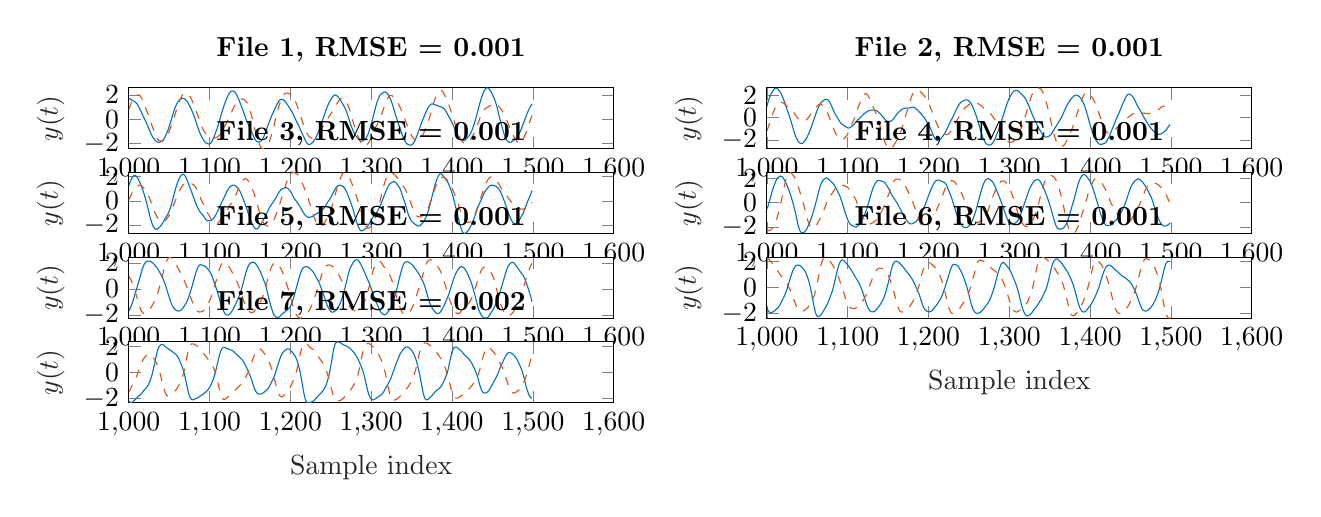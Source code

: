 % This file was created by matlab2tikz.
%
\definecolor{mycolor1}{rgb}{0.0,0.447,0.741}%
\definecolor{mycolor2}{rgb}{0.85,0.325,0.098}%
%
\begin{tikzpicture}

\begin{axis}[%
width=6.159cm,
height=0.774cm,
at={(0cm,3.226cm)},
scale only axis,
xmin=1000,
xmax=1600,
xlabel style={font=\color{white!15!black}},
xlabel={Sample index},
ymin=-2.45,
ymax=2.595,
ylabel style={font=\color{white!15!black}},
ylabel={$y(t)$},
axis background/.style={fill=white},
title style={font=\bfseries},
title={File 1, RMSE = 0.001}
]
\addplot [color=mycolor1, forget plot]
  table[row sep=crcr]{%
1000	1.729\\
1001	1.695\\
1002	1.647\\
1003	1.604\\
1004	1.572\\
1005	1.548\\
1006	1.518\\
1007	1.478\\
1008	1.428\\
1009	1.369\\
1010	1.296\\
1011	1.203\\
1012	1.086\\
1013	0.955\\
1014	0.818\\
1015	0.678\\
1016	0.534\\
1017	0.386\\
1018	0.24\\
1019	0.098\\
1020	-0.04\\
1021	-0.181\\
1022	-0.327\\
1023	-0.477\\
1024	-0.628\\
1025	-0.784\\
1026	-0.947\\
1027	-1.112\\
1028	-1.265\\
1029	-1.393\\
1030	-1.499\\
1031	-1.593\\
1032	-1.683\\
1033	-1.765\\
1034	-1.83\\
1035	-1.871\\
1036	-1.895\\
1037	-1.907\\
1038	-1.906\\
1039	-1.891\\
1040	-1.861\\
1041	-1.816\\
1042	-1.76\\
1043	-1.684\\
1044	-1.581\\
1045	-1.456\\
1046	-1.313\\
1047	-1.162\\
1048	-1.0\\
1049	-0.822\\
1050	-0.62\\
1051	-0.405\\
1052	-0.185\\
1053	0.036\\
1054	0.258\\
1055	0.48\\
1056	0.692\\
1057	0.885\\
1058	1.053\\
1059	1.204\\
1060	1.337\\
1061	1.449\\
1062	1.535\\
1063	1.598\\
1064	1.646\\
1065	1.686\\
1066	1.718\\
1067	1.733\\
1068	1.723\\
1069	1.693\\
1070	1.643\\
1071	1.577\\
1072	1.494\\
1073	1.394\\
1074	1.281\\
1075	1.159\\
1076	1.029\\
1077	0.888\\
1078	0.738\\
1079	0.582\\
1080	0.419\\
1081	0.244\\
1082	0.052\\
1083	-0.154\\
1084	-0.365\\
1085	-0.572\\
1086	-0.77\\
1087	-0.954\\
1088	-1.125\\
1089	-1.278\\
1090	-1.414\\
1091	-1.541\\
1092	-1.661\\
1093	-1.773\\
1094	-1.866\\
1095	-1.931\\
1096	-1.974\\
1097	-2.007\\
1098	-2.035\\
1099	-2.052\\
1100	-2.043\\
1101	-2.006\\
1102	-1.935\\
1103	-1.836\\
1104	-1.709\\
1105	-1.557\\
1106	-1.386\\
1107	-1.209\\
1108	-1.029\\
1109	-0.841\\
1110	-0.637\\
1111	-0.417\\
1112	-0.186\\
1113	0.046\\
1114	0.273\\
1115	0.498\\
1116	0.721\\
1117	0.937\\
1118	1.14\\
1119	1.329\\
1120	1.505\\
1121	1.67\\
1122	1.824\\
1123	1.967\\
1124	2.095\\
1125	2.199\\
1126	2.275\\
1127	2.319\\
1128	2.335\\
1129	2.33\\
1130	2.31\\
1131	2.27\\
1132	2.197\\
1133	2.091\\
1134	1.958\\
1135	1.812\\
1136	1.659\\
1137	1.497\\
1138	1.327\\
1139	1.155\\
1140	0.985\\
1141	0.81\\
1142	0.622\\
1143	0.414\\
1144	0.204\\
1145	0.017\\
1146	-0.145\\
1147	-0.288\\
1148	-0.435\\
1149	-0.59\\
1150	-0.743\\
1151	-0.885\\
1152	-1.022\\
1153	-1.166\\
1154	-1.324\\
1155	-1.484\\
1156	-1.625\\
1157	-1.733\\
1158	-1.808\\
1159	-1.859\\
1160	-1.887\\
1161	-1.89\\
1162	-1.87\\
1163	-1.832\\
1164	-1.776\\
1165	-1.7\\
1166	-1.596\\
1167	-1.457\\
1168	-1.293\\
1169	-1.116\\
1170	-0.935\\
1171	-0.756\\
1172	-0.575\\
1173	-0.391\\
1174	-0.205\\
1175	-0.023\\
1176	0.149\\
1177	0.308\\
1178	0.455\\
1179	0.595\\
1180	0.737\\
1181	0.884\\
1182	1.031\\
1183	1.171\\
1184	1.301\\
1185	1.417\\
1186	1.516\\
1187	1.589\\
1188	1.632\\
1189	1.644\\
1190	1.632\\
1191	1.607\\
1192	1.57\\
1193	1.516\\
1194	1.44\\
1195	1.345\\
1196	1.241\\
1197	1.135\\
1198	1.032\\
1199	0.928\\
1200	0.824\\
1201	0.716\\
1202	0.603\\
1203	0.482\\
1204	0.349\\
1205	0.205\\
1206	0.056\\
1207	-0.089\\
1208	-0.227\\
1209	-0.362\\
1210	-0.5\\
1211	-0.646\\
1212	-0.797\\
1213	-0.947\\
1214	-1.092\\
1215	-1.234\\
1216	-1.375\\
1217	-1.521\\
1218	-1.667\\
1219	-1.806\\
1220	-1.926\\
1221	-2.017\\
1222	-2.073\\
1223	-2.094\\
1224	-2.086\\
1225	-2.056\\
1226	-2.009\\
1227	-1.95\\
1228	-1.879\\
1229	-1.797\\
1230	-1.702\\
1231	-1.587\\
1232	-1.458\\
1233	-1.315\\
1234	-1.159\\
1235	-0.993\\
1236	-0.818\\
1237	-0.636\\
1238	-0.447\\
1239	-0.249\\
1240	-0.047\\
1241	0.157\\
1242	0.361\\
1243	0.563\\
1244	0.752\\
1245	0.929\\
1246	1.091\\
1247	1.238\\
1248	1.373\\
1249	1.498\\
1250	1.614\\
1251	1.725\\
1252	1.827\\
1253	1.915\\
1254	1.978\\
1255	2.007\\
1256	2.0\\
1257	1.965\\
1258	1.914\\
1259	1.85\\
1260	1.77\\
1261	1.677\\
1262	1.573\\
1263	1.464\\
1264	1.352\\
1265	1.237\\
1266	1.117\\
1267	0.992\\
1268	0.856\\
1269	0.703\\
1270	0.528\\
1271	0.327\\
1272	0.113\\
1273	-0.103\\
1274	-0.31\\
1275	-0.505\\
1276	-0.688\\
1277	-0.857\\
1278	-1.012\\
1279	-1.15\\
1280	-1.271\\
1281	-1.378\\
1282	-1.468\\
1283	-1.545\\
1284	-1.614\\
1285	-1.68\\
1286	-1.742\\
1287	-1.79\\
1288	-1.813\\
1289	-1.804\\
1290	-1.777\\
1291	-1.74\\
1292	-1.695\\
1293	-1.633\\
1294	-1.535\\
1295	-1.406\\
1296	-1.249\\
1297	-1.072\\
1298	-0.873\\
1299	-0.648\\
1300	-0.403\\
1301	-0.149\\
1302	0.105\\
1303	0.36\\
1304	0.62\\
1305	0.879\\
1306	1.127\\
1307	1.351\\
1308	1.549\\
1309	1.721\\
1310	1.869\\
1311	1.991\\
1312	2.079\\
1313	2.139\\
1314	2.18\\
1315	2.216\\
1316	2.244\\
1317	2.256\\
1318	2.242\\
1319	2.199\\
1320	2.13\\
1321	2.039\\
1322	1.922\\
1323	1.791\\
1324	1.637\\
1325	1.466\\
1326	1.278\\
1327	1.073\\
1328	0.849\\
1329	0.62\\
1330	0.393\\
1331	0.172\\
1332	-0.04\\
1333	-0.242\\
1334	-0.436\\
1335	-0.628\\
1336	-0.821\\
1337	-1.013\\
1338	-1.198\\
1339	-1.373\\
1340	-1.538\\
1341	-1.694\\
1342	-1.834\\
1343	-1.946\\
1344	-2.023\\
1345	-2.065\\
1346	-2.092\\
1347	-2.117\\
1348	-2.141\\
1349	-2.144\\
1350	-2.119\\
1351	-2.066\\
1352	-1.99\\
1353	-1.896\\
1354	-1.777\\
1355	-1.631\\
1356	-1.462\\
1357	-1.284\\
1358	-1.107\\
1359	-0.931\\
1360	-0.748\\
1361	-0.555\\
1362	-0.361\\
1363	-0.176\\
1364	-0.005\\
1365	0.154\\
1366	0.307\\
1367	0.458\\
1368	0.607\\
1369	0.753\\
1370	0.891\\
1371	1.016\\
1372	1.119\\
1373	1.192\\
1374	1.244\\
1375	1.263\\
1376	1.258\\
1377	1.235\\
1378	1.21\\
1379	1.192\\
1380	1.182\\
1381	1.168\\
1382	1.138\\
1383	1.099\\
1384	1.064\\
1385	1.044\\
1386	1.033\\
1387	1.017\\
1388	0.983\\
1389	0.933\\
1390	0.872\\
1391	0.8\\
1392	0.708\\
1393	0.596\\
1394	0.473\\
1395	0.35\\
1396	0.231\\
1397	0.111\\
1398	-0.015\\
1399	-0.148\\
1400	-0.282\\
1401	-0.42\\
1402	-0.568\\
1403	-0.73\\
1404	-0.897\\
1405	-1.055\\
1406	-1.196\\
1407	-1.316\\
1408	-1.425\\
1409	-1.519\\
1410	-1.597\\
1411	-1.657\\
1412	-1.704\\
1413	-1.744\\
1414	-1.772\\
1415	-1.77\\
1416	-1.736\\
1417	-1.676\\
1418	-1.607\\
1419	-1.537\\
1420	-1.464\\
1421	-1.379\\
1422	-1.279\\
1423	-1.161\\
1424	-1.023\\
1425	-0.86\\
1426	-0.676\\
1427	-0.473\\
1428	-0.26\\
1429	-0.036\\
1430	0.199\\
1431	0.45\\
1432	0.71\\
1433	0.969\\
1434	1.219\\
1435	1.455\\
1436	1.679\\
1437	1.885\\
1438	2.069\\
1439	2.23\\
1440	2.366\\
1441	2.478\\
1442	2.557\\
1443	2.595\\
1444	2.593\\
1445	2.559\\
1446	2.498\\
1447	2.415\\
1448	2.312\\
1449	2.189\\
1450	2.048\\
1451	1.9\\
1452	1.746\\
1453	1.58\\
1454	1.389\\
1455	1.169\\
1456	0.918\\
1457	0.645\\
1458	0.364\\
1459	0.087\\
1460	-0.177\\
1461	-0.428\\
1462	-0.671\\
1463	-0.908\\
1464	-1.132\\
1465	-1.334\\
1466	-1.505\\
1467	-1.643\\
1468	-1.75\\
1469	-1.828\\
1470	-1.879\\
1471	-1.903\\
1472	-1.905\\
1473	-1.89\\
1474	-1.86\\
1475	-1.818\\
1476	-1.763\\
1477	-1.701\\
1478	-1.638\\
1479	-1.577\\
1480	-1.512\\
1481	-1.431\\
1482	-1.331\\
1483	-1.21\\
1484	-1.07\\
1485	-0.915\\
1486	-0.749\\
1487	-0.576\\
1488	-0.401\\
1489	-0.224\\
1490	-0.047\\
1491	0.133\\
1492	0.31\\
1493	0.482\\
1494	0.642\\
1495	0.79\\
1496	0.926\\
1497	1.051\\
1498	1.164\\
1499	1.267\\
};
\addplot [color=mycolor2, dashed, forget plot]
  table[row sep=crcr]{%
1000	0.78\\
1001	0.972\\
1002	1.16\\
1003	1.332\\
1004	1.482\\
1005	1.611\\
1006	1.72\\
1007	1.815\\
1008	1.892\\
1009	1.949\\
1010	1.979\\
1011	1.998\\
1012	2.005\\
1013	1.99\\
1014	1.94\\
1015	1.857\\
1016	1.746\\
1017	1.608\\
1018	1.45\\
1019	1.279\\
1020	1.098\\
1021	0.918\\
1022	0.746\\
1023	0.58\\
1024	0.408\\
1025	0.22\\
1026	0.019\\
1027	-0.181\\
1028	-0.375\\
1029	-0.558\\
1030	-0.742\\
1031	-0.925\\
1032	-1.11\\
1033	-1.286\\
1034	-1.441\\
1035	-1.571\\
1036	-1.666\\
1037	-1.729\\
1038	-1.77\\
1039	-1.793\\
1040	-1.81\\
1041	-1.815\\
1042	-1.805\\
1043	-1.773\\
1044	-1.728\\
1045	-1.665\\
1046	-1.583\\
1047	-1.479\\
1048	-1.348\\
1049	-1.192\\
1050	-1.023\\
1051	-0.84\\
1052	-0.647\\
1053	-0.446\\
1054	-0.25\\
1055	-0.06\\
1056	0.13\\
1057	0.328\\
1058	0.538\\
1059	0.756\\
1060	0.972\\
1061	1.175\\
1062	1.364\\
1063	1.538\\
1064	1.698\\
1065	1.837\\
1066	1.95\\
1067	2.044\\
1068	2.112\\
1069	2.154\\
1070	2.173\\
1071	2.171\\
1072	2.147\\
1073	2.104\\
1074	2.044\\
1075	1.965\\
1076	1.866\\
1077	1.747\\
1078	1.608\\
1079	1.447\\
1080	1.275\\
1081	1.092\\
1082	0.905\\
1083	0.728\\
1084	0.559\\
1085	0.395\\
1086	0.226\\
1087	0.044\\
1088	-0.151\\
1089	-0.348\\
1090	-0.536\\
1091	-0.699\\
1092	-0.839\\
1093	-0.96\\
1094	-1.059\\
1095	-1.149\\
1096	-1.229\\
1097	-1.3\\
1098	-1.366\\
1099	-1.422\\
1100	-1.469\\
1101	-1.504\\
1102	-1.527\\
1103	-1.544\\
1104	-1.556\\
1105	-1.56\\
1106	-1.556\\
1107	-1.541\\
1108	-1.517\\
1109	-1.484\\
1110	-1.443\\
1111	-1.389\\
1112	-1.323\\
1113	-1.244\\
1114	-1.152\\
1115	-1.054\\
1116	-0.946\\
1117	-0.831\\
1118	-0.708\\
1119	-0.585\\
1120	-0.457\\
1121	-0.325\\
1122	-0.188\\
1123	-0.044\\
1124	0.101\\
1125	0.247\\
1126	0.395\\
1127	0.545\\
1128	0.698\\
1129	0.847\\
1130	0.982\\
1131	1.101\\
1132	1.208\\
1133	1.307\\
1134	1.399\\
1135	1.479\\
1136	1.544\\
1137	1.591\\
1138	1.628\\
1139	1.655\\
1140	1.672\\
1141	1.673\\
1142	1.654\\
1143	1.612\\
1144	1.558\\
1145	1.49\\
1146	1.408\\
1147	1.293\\
1148	1.147\\
1149	0.969\\
1150	0.767\\
1151	0.542\\
1152	0.295\\
1153	0.025\\
1154	-0.256\\
1155	-0.539\\
1156	-0.81\\
1157	-1.066\\
1158	-1.307\\
1159	-1.536\\
1160	-1.751\\
1161	-1.947\\
1162	-2.117\\
1163	-2.253\\
1164	-2.349\\
1165	-2.413\\
1166	-2.445\\
1167	-2.45\\
1168	-2.431\\
1169	-2.386\\
1170	-2.317\\
1171	-2.224\\
1172	-2.111\\
1173	-1.978\\
1174	-1.825\\
1175	-1.648\\
1176	-1.445\\
1177	-1.221\\
1178	-0.98\\
1179	-0.723\\
1180	-0.452\\
1181	-0.169\\
1182	0.113\\
1183	0.386\\
1184	0.642\\
1185	0.887\\
1186	1.121\\
1187	1.34\\
1188	1.538\\
1189	1.703\\
1190	1.839\\
1191	1.948\\
1192	2.037\\
1193	2.103\\
1194	2.148\\
1195	2.166\\
1196	2.164\\
1197	2.15\\
1198	2.13\\
1199	2.108\\
1200	2.089\\
1201	2.064\\
1202	2.015\\
1203	1.934\\
1204	1.811\\
1205	1.667\\
1206	1.514\\
1207	1.356\\
1208	1.189\\
1209	1.005\\
1210	0.808\\
1211	0.599\\
1212	0.391\\
1213	0.184\\
1214	-0.021\\
1215	-0.222\\
1216	-0.412\\
1217	-0.591\\
1218	-0.76\\
1219	-0.928\\
1220	-1.086\\
1221	-1.226\\
1222	-1.338\\
1223	-1.424\\
1224	-1.48\\
1225	-1.525\\
1226	-1.55\\
1227	-1.554\\
1228	-1.524\\
1229	-1.475\\
1230	-1.412\\
1231	-1.339\\
1232	-1.267\\
1233	-1.195\\
1234	-1.124\\
1235	-1.05\\
1236	-0.97\\
1237	-0.887\\
1238	-0.803\\
1239	-0.718\\
1240	-0.632\\
1241	-0.544\\
1242	-0.447\\
1243	-0.342\\
1244	-0.231\\
1245	-0.114\\
1246	0.005\\
1247	0.12\\
1248	0.23\\
1249	0.335\\
1250	0.437\\
1251	0.539\\
1252	0.641\\
1253	0.746\\
1254	0.856\\
1255	0.976\\
1256	1.103\\
1257	1.228\\
1258	1.338\\
1259	1.432\\
1260	1.515\\
1261	1.592\\
1262	1.665\\
1263	1.722\\
1264	1.749\\
1265	1.746\\
1266	1.712\\
1267	1.66\\
1268	1.582\\
1269	1.478\\
1270	1.346\\
1271	1.191\\
1272	1.019\\
1273	0.83\\
1274	0.62\\
1275	0.384\\
1276	0.144\\
1277	-0.091\\
1278	-0.315\\
1279	-0.528\\
1280	-0.733\\
1281	-0.929\\
1282	-1.119\\
1283	-1.301\\
1284	-1.472\\
1285	-1.633\\
1286	-1.778\\
1287	-1.906\\
1288	-2.019\\
1289	-2.117\\
1290	-2.188\\
1291	-2.222\\
1292	-2.224\\
1293	-2.201\\
1294	-2.153\\
1295	-2.096\\
1296	-2.022\\
1297	-1.922\\
1298	-1.794\\
1299	-1.653\\
1300	-1.501\\
1301	-1.344\\
1302	-1.184\\
1303	-1.024\\
1304	-0.872\\
1305	-0.733\\
1306	-0.606\\
1307	-0.483\\
1308	-0.35\\
1309	-0.205\\
1310	-0.051\\
1311	0.11\\
1312	0.275\\
1313	0.446\\
1314	0.626\\
1315	0.814\\
1316	1.008\\
1317	1.201\\
1318	1.384\\
1319	1.544\\
1320	1.684\\
1321	1.8\\
1322	1.892\\
1323	1.956\\
1324	1.978\\
1325	1.971\\
1326	1.936\\
1327	1.884\\
1328	1.829\\
1329	1.762\\
1330	1.676\\
1331	1.575\\
1332	1.458\\
1333	1.341\\
1334	1.22\\
1335	1.094\\
1336	0.958\\
1337	0.811\\
1338	0.653\\
1339	0.485\\
1340	0.308\\
1341	0.128\\
1342	-0.051\\
1343	-0.224\\
1344	-0.39\\
1345	-0.555\\
1346	-0.721\\
1347	-0.891\\
1348	-1.06\\
1349	-1.218\\
1350	-1.357\\
1351	-1.471\\
1352	-1.558\\
1353	-1.629\\
1354	-1.687\\
1355	-1.733\\
1356	-1.763\\
1357	-1.768\\
1358	-1.747\\
1359	-1.709\\
1360	-1.656\\
1361	-1.586\\
1362	-1.503\\
1363	-1.4\\
1364	-1.276\\
1365	-1.13\\
1366	-0.976\\
1367	-0.815\\
1368	-0.652\\
1369	-0.487\\
1370	-0.306\\
1371	-0.107\\
1372	0.109\\
1373	0.336\\
1374	0.569\\
1375	0.802\\
1376	1.036\\
1377	1.268\\
1378	1.49\\
1379	1.692\\
1380	1.863\\
1381	2.0\\
1382	2.114\\
1383	2.207\\
1384	2.284\\
1385	2.337\\
1386	2.367\\
1387	2.365\\
1388	2.334\\
1389	2.256\\
1390	2.138\\
1391	1.995\\
1392	1.842\\
1393	1.692\\
1394	1.543\\
1395	1.387\\
1396	1.214\\
1397	1.02\\
1398	0.813\\
1399	0.603\\
1400	0.394\\
1401	0.184\\
1402	-0.026\\
1403	-0.238\\
1404	-0.452\\
1405	-0.665\\
1406	-0.873\\
1407	-1.069\\
1408	-1.246\\
1409	-1.404\\
1410	-1.543\\
1411	-1.668\\
1412	-1.779\\
1413	-1.874\\
1414	-1.95\\
1415	-2.001\\
1416	-2.03\\
1417	-2.039\\
1418	-2.028\\
1419	-1.992\\
1420	-1.927\\
1421	-1.844\\
1422	-1.755\\
1423	-1.664\\
1424	-1.569\\
1425	-1.464\\
1426	-1.342\\
1427	-1.204\\
1428	-1.053\\
1429	-0.899\\
1430	-0.736\\
1431	-0.56\\
1432	-0.371\\
1433	-0.183\\
1434	-0.003\\
1435	0.164\\
1436	0.318\\
1437	0.462\\
1438	0.593\\
1439	0.703\\
1440	0.795\\
1441	0.864\\
1442	0.915\\
1443	0.96\\
1444	0.999\\
1445	1.035\\
1446	1.072\\
1447	1.113\\
1448	1.16\\
1449	1.211\\
1450	1.255\\
1451	1.284\\
1452	1.287\\
1453	1.262\\
1454	1.221\\
1455	1.179\\
1456	1.139\\
1457	1.099\\
1458	1.046\\
1459	0.978\\
1460	0.893\\
1461	0.805\\
1462	0.708\\
1463	0.601\\
1464	0.477\\
1465	0.34\\
1466	0.191\\
1467	0.041\\
1468	-0.115\\
1469	-0.28\\
1470	-0.454\\
1471	-0.625\\
1472	-0.786\\
1473	-0.939\\
1474	-1.086\\
1475	-1.23\\
1476	-1.37\\
1477	-1.497\\
1478	-1.61\\
1479	-1.71\\
1480	-1.8\\
1481	-1.878\\
1482	-1.94\\
1483	-1.979\\
1484	-1.982\\
1485	-1.949\\
1486	-1.873\\
1487	-1.772\\
1488	-1.647\\
1489	-1.506\\
1490	-1.358\\
1491	-1.204\\
1492	-1.031\\
1493	-0.842\\
1494	-0.643\\
1495	-0.441\\
1496	-0.241\\
1497	-0.049\\
1498	0.137\\
1499	0.322\\
};
\end{axis}

\begin{axis}[%
width=6.159cm,
height=0.774cm,
at={(8.104cm,3.226cm)},
scale only axis,
xmin=1000,
xmax=1600,
xlabel style={font=\color{white!15!black}},
xlabel={Sample index},
ymin=-2.788,
ymax=2.651,
ylabel style={font=\color{white!15!black}},
ylabel={$y(t)$},
axis background/.style={fill=white},
title style={font=\bfseries},
title={File 2, RMSE = 0.001}
]
\addplot [color=mycolor1, forget plot]
  table[row sep=crcr]{%
1000	0.976\\
1001	1.26\\
1002	1.509\\
1003	1.725\\
1004	1.91\\
1005	2.069\\
1006	2.207\\
1007	2.327\\
1008	2.433\\
1009	2.524\\
1010	2.593\\
1011	2.631\\
1012	2.631\\
1013	2.593\\
1014	2.524\\
1015	2.438\\
1016	2.338\\
1017	2.223\\
1018	2.086\\
1019	1.929\\
1020	1.753\\
1021	1.564\\
1022	1.364\\
1023	1.155\\
1024	0.943\\
1025	0.733\\
1026	0.527\\
1027	0.324\\
1028	0.117\\
1029	-0.102\\
1030	-0.338\\
1031	-0.586\\
1032	-0.84\\
1033	-1.089\\
1034	-1.325\\
1035	-1.542\\
1036	-1.729\\
1037	-1.887\\
1038	-2.019\\
1039	-2.13\\
1040	-2.215\\
1041	-2.271\\
1042	-2.306\\
1043	-2.318\\
1044	-2.295\\
1045	-2.246\\
1046	-2.174\\
1047	-2.082\\
1048	-1.974\\
1049	-1.853\\
1050	-1.717\\
1051	-1.567\\
1052	-1.404\\
1053	-1.227\\
1054	-1.039\\
1055	-0.843\\
1056	-0.641\\
1057	-0.437\\
1058	-0.229\\
1059	-0.017\\
1060	0.196\\
1061	0.405\\
1062	0.601\\
1063	0.778\\
1064	0.935\\
1065	1.077\\
1066	1.204\\
1067	1.314\\
1068	1.403\\
1069	1.471\\
1070	1.521\\
1071	1.563\\
1072	1.599\\
1073	1.627\\
1074	1.631\\
1075	1.608\\
1076	1.552\\
1077	1.464\\
1078	1.347\\
1079	1.206\\
1080	1.047\\
1081	0.88\\
1082	0.714\\
1083	0.557\\
1084	0.41\\
1085	0.275\\
1086	0.148\\
1087	0.027\\
1088	-0.095\\
1089	-0.219\\
1090	-0.34\\
1091	-0.449\\
1092	-0.537\\
1093	-0.601\\
1094	-0.647\\
1095	-0.69\\
1096	-0.735\\
1097	-0.785\\
1098	-0.837\\
1099	-0.883\\
1100	-0.917\\
1101	-0.929\\
1102	-0.919\\
1103	-0.888\\
1104	-0.841\\
1105	-0.786\\
1106	-0.728\\
1107	-0.664\\
1108	-0.592\\
1109	-0.511\\
1110	-0.424\\
1111	-0.336\\
1112	-0.254\\
1113	-0.18\\
1114	-0.11\\
1115	-0.041\\
1116	0.03\\
1117	0.104\\
1118	0.179\\
1119	0.25\\
1120	0.313\\
1121	0.371\\
1122	0.426\\
1123	0.481\\
1124	0.534\\
1125	0.576\\
1126	0.606\\
1127	0.627\\
1128	0.643\\
1129	0.658\\
1130	0.669\\
1131	0.67\\
1132	0.665\\
1133	0.656\\
1134	0.647\\
1135	0.633\\
1136	0.606\\
1137	0.562\\
1138	0.501\\
1139	0.432\\
1140	0.359\\
1141	0.283\\
1142	0.202\\
1143	0.117\\
1144	0.031\\
1145	-0.054\\
1146	-0.136\\
1147	-0.215\\
1148	-0.284\\
1149	-0.335\\
1150	-0.361\\
1151	-0.361\\
1152	-0.343\\
1153	-0.317\\
1154	-0.285\\
1155	-0.242\\
1156	-0.177\\
1157	-0.089\\
1158	0.015\\
1159	0.122\\
1160	0.223\\
1161	0.313\\
1162	0.396\\
1163	0.474\\
1164	0.549\\
1165	0.616\\
1166	0.673\\
1167	0.72\\
1168	0.76\\
1169	0.797\\
1170	0.827\\
1171	0.848\\
1172	0.856\\
1173	0.851\\
1174	0.844\\
1175	0.843\\
1176	0.855\\
1177	0.876\\
1178	0.9\\
1179	0.92\\
1180	0.931\\
1181	0.929\\
1182	0.912\\
1183	0.877\\
1184	0.824\\
1185	0.761\\
1186	0.696\\
1187	0.63\\
1188	0.562\\
1189	0.488\\
1190	0.405\\
1191	0.318\\
1192	0.234\\
1193	0.152\\
1194	0.069\\
1195	-0.026\\
1196	-0.135\\
1197	-0.258\\
1198	-0.383\\
1199	-0.502\\
1200	-0.619\\
1201	-0.742\\
1202	-0.88\\
1203	-1.04\\
1204	-1.219\\
1205	-1.403\\
1206	-1.581\\
1207	-1.742\\
1208	-1.867\\
1209	-1.96\\
1210	-2.025\\
1211	-2.06\\
1212	-2.065\\
1213	-2.041\\
1214	-1.989\\
1215	-1.911\\
1216	-1.822\\
1217	-1.729\\
1218	-1.633\\
1219	-1.53\\
1220	-1.416\\
1221	-1.291\\
1222	-1.153\\
1223	-1.004\\
1224	-0.847\\
1225	-0.684\\
1226	-0.526\\
1227	-0.378\\
1228	-0.238\\
1229	-0.104\\
1230	0.033\\
1231	0.177\\
1232	0.328\\
1233	0.481\\
1234	0.635\\
1235	0.789\\
1236	0.937\\
1237	1.073\\
1238	1.189\\
1239	1.282\\
1240	1.356\\
1241	1.415\\
1242	1.462\\
1243	1.501\\
1244	1.532\\
1245	1.558\\
1246	1.578\\
1247	1.586\\
1248	1.574\\
1249	1.54\\
1250	1.487\\
1251	1.414\\
1252	1.324\\
1253	1.214\\
1254	1.08\\
1255	0.924\\
1256	0.752\\
1257	0.569\\
1258	0.376\\
1259	0.174\\
1260	-0.038\\
1261	-0.266\\
1262	-0.509\\
1263	-0.764\\
1264	-1.025\\
1265	-1.283\\
1266	-1.519\\
1267	-1.728\\
1268	-1.908\\
1269	-2.063\\
1270	-2.193\\
1271	-2.292\\
1272	-2.359\\
1273	-2.401\\
1274	-2.428\\
1275	-2.445\\
1276	-2.447\\
1277	-2.426\\
1278	-2.378\\
1279	-2.306\\
1280	-2.21\\
1281	-2.091\\
1282	-1.943\\
1283	-1.773\\
1284	-1.592\\
1285	-1.407\\
1286	-1.219\\
1287	-1.022\\
1288	-0.815\\
1289	-0.599\\
1290	-0.38\\
1291	-0.162\\
1292	0.061\\
1293	0.292\\
1294	0.527\\
1295	0.76\\
1296	0.983\\
1297	1.193\\
1298	1.391\\
1299	1.576\\
1300	1.743\\
1301	1.891\\
1302	2.019\\
1303	2.132\\
1304	2.23\\
1305	2.308\\
1306	2.364\\
1307	2.399\\
1308	2.417\\
1309	2.424\\
1310	2.416\\
1311	2.386\\
1312	2.328\\
1313	2.252\\
1314	2.169\\
1315	2.091\\
1316	2.021\\
1317	1.954\\
1318	1.881\\
1319	1.791\\
1320	1.678\\
1321	1.543\\
1322	1.394\\
1323	1.238\\
1324	1.078\\
1325	0.909\\
1326	0.727\\
1327	0.534\\
1328	0.342\\
1329	0.167\\
1330	0.012\\
1331	-0.135\\
1332	-0.286\\
1333	-0.443\\
1334	-0.598\\
1335	-0.743\\
1336	-0.877\\
1337	-1.005\\
1338	-1.128\\
1339	-1.244\\
1340	-1.352\\
1341	-1.454\\
1342	-1.551\\
1343	-1.639\\
1344	-1.706\\
1345	-1.74\\
1346	-1.738\\
1347	-1.716\\
1348	-1.686\\
1349	-1.652\\
1350	-1.608\\
1351	-1.544\\
1352	-1.456\\
1353	-1.349\\
1354	-1.231\\
1355	-1.109\\
1356	-0.988\\
1357	-0.87\\
1358	-0.755\\
1359	-0.642\\
1360	-0.527\\
1361	-0.411\\
1362	-0.296\\
1363	-0.18\\
1364	-0.059\\
1365	0.076\\
1366	0.228\\
1367	0.397\\
1368	0.569\\
1369	0.735\\
1370	0.89\\
1371	1.034\\
1372	1.167\\
1373	1.291\\
1374	1.405\\
1375	1.513\\
1376	1.617\\
1377	1.713\\
1378	1.798\\
1379	1.869\\
1380	1.927\\
1381	1.97\\
1382	2.0\\
1383	2.011\\
1384	1.998\\
1385	1.964\\
1386	1.914\\
1387	1.851\\
1388	1.772\\
1389	1.673\\
1390	1.55\\
1391	1.405\\
1392	1.241\\
1393	1.061\\
1394	0.863\\
1395	0.647\\
1396	0.409\\
1397	0.152\\
1398	-0.119\\
1399	-0.389\\
1400	-0.648\\
1401	-0.889\\
1402	-1.111\\
1403	-1.31\\
1404	-1.499\\
1405	-1.676\\
1406	-1.837\\
1407	-1.978\\
1408	-2.097\\
1409	-2.195\\
1410	-2.276\\
1411	-2.338\\
1412	-2.377\\
1413	-2.39\\
1414	-2.383\\
1415	-2.367\\
1416	-2.347\\
1417	-2.324\\
1418	-2.289\\
1419	-2.235\\
1420	-2.157\\
1421	-2.053\\
1422	-1.925\\
1423	-1.776\\
1424	-1.61\\
1425	-1.439\\
1426	-1.264\\
1427	-1.087\\
1428	-0.909\\
1429	-0.73\\
1430	-0.549\\
1431	-0.369\\
1432	-0.192\\
1433	-0.024\\
1434	0.135\\
1435	0.292\\
1436	0.455\\
1437	0.633\\
1438	0.818\\
1439	1.0\\
1440	1.17\\
1441	1.33\\
1442	1.486\\
1443	1.645\\
1444	1.798\\
1445	1.931\\
1446	2.029\\
1447	2.083\\
1448	2.1\\
1449	2.084\\
1450	2.046\\
1451	1.991\\
1452	1.921\\
1453	1.833\\
1454	1.726\\
1455	1.593\\
1456	1.444\\
1457	1.288\\
1458	1.138\\
1459	1.002\\
1460	0.877\\
1461	0.756\\
1462	0.629\\
1463	0.496\\
1464	0.361\\
1465	0.228\\
1466	0.099\\
1467	-0.029\\
1468	-0.156\\
1469	-0.282\\
1470	-0.405\\
1471	-0.524\\
1472	-0.637\\
1473	-0.741\\
1474	-0.836\\
1475	-0.925\\
1476	-1.009\\
1477	-1.092\\
1478	-1.174\\
1479	-1.25\\
1480	-1.319\\
1481	-1.377\\
1482	-1.425\\
1483	-1.461\\
1484	-1.484\\
1485	-1.495\\
1486	-1.493\\
1487	-1.478\\
1488	-1.448\\
1489	-1.402\\
1490	-1.349\\
1491	-1.296\\
1492	-1.245\\
1493	-1.187\\
1494	-1.111\\
1495	-1.013\\
1496	-0.901\\
1497	-0.791\\
1498	-0.695\\
1499	-0.611\\
};
\addplot [color=mycolor2, dashed, forget plot]
  table[row sep=crcr]{%
1000	-1.195\\
1001	-1.009\\
1002	-0.818\\
1003	-0.616\\
1004	-0.399\\
1005	-0.172\\
1006	0.055\\
1007	0.271\\
1008	0.471\\
1009	0.649\\
1010	0.812\\
1011	0.954\\
1012	1.083\\
1013	1.193\\
1014	1.28\\
1015	1.338\\
1016	1.379\\
1017	1.38\\
1018	1.371\\
1019	1.348\\
1020	1.313\\
1021	1.262\\
1022	1.204\\
1023	1.141\\
1024	1.079\\
1025	1.021\\
1026	0.967\\
1027	0.914\\
1028	0.86\\
1029	0.801\\
1030	0.734\\
1031	0.656\\
1032	0.566\\
1033	0.472\\
1034	0.378\\
1035	0.283\\
1036	0.189\\
1037	0.092\\
1038	-0.014\\
1039	-0.12\\
1040	-0.214\\
1041	-0.281\\
1042	-0.319\\
1043	-0.325\\
1044	-0.32\\
1045	-0.311\\
1046	-0.301\\
1047	-0.284\\
1048	-0.248\\
1049	-0.195\\
1050	-0.117\\
1051	-0.031\\
1052	0.063\\
1053	0.164\\
1054	0.27\\
1055	0.381\\
1056	0.493\\
1057	0.599\\
1058	0.695\\
1059	0.78\\
1060	0.858\\
1061	0.936\\
1062	1.017\\
1063	1.094\\
1064	1.157\\
1065	1.197\\
1066	1.207\\
1067	1.189\\
1068	1.146\\
1069	1.084\\
1070	1.013\\
1071	0.933\\
1072	0.844\\
1073	0.736\\
1074	0.605\\
1075	0.444\\
1076	0.26\\
1077	0.064\\
1078	-0.129\\
1079	-0.32\\
1080	-0.509\\
1081	-0.698\\
1082	-0.884\\
1083	-1.063\\
1084	-1.232\\
1085	-1.389\\
1086	-1.532\\
1087	-1.654\\
1088	-1.753\\
1089	-1.827\\
1090	-1.882\\
1091	-1.922\\
1092	-1.946\\
1093	-1.955\\
1094	-1.939\\
1095	-1.908\\
1096	-1.855\\
1097	-1.79\\
1098	-1.702\\
1099	-1.585\\
1100	-1.445\\
1101	-1.286\\
1102	-1.118\\
1103	-0.955\\
1104	-0.794\\
1105	-0.635\\
1106	-0.474\\
1107	-0.306\\
1108	-0.127\\
1109	0.07\\
1110	0.28\\
1111	0.496\\
1112	0.711\\
1113	0.918\\
1114	1.111\\
1115	1.291\\
1116	1.46\\
1117	1.621\\
1118	1.774\\
1119	1.911\\
1120	2.021\\
1121	2.1\\
1122	2.14\\
1123	2.125\\
1124	2.066\\
1125	1.975\\
1126	1.857\\
1127	1.718\\
1128	1.562\\
1129	1.398\\
1130	1.23\\
1131	1.06\\
1132	0.888\\
1133	0.715\\
1134	0.542\\
1135	0.362\\
1136	0.172\\
1137	-0.034\\
1138	-0.256\\
1139	-0.49\\
1140	-0.734\\
1141	-0.984\\
1142	-1.241\\
1143	-1.5\\
1144	-1.751\\
1145	-1.981\\
1146	-2.175\\
1147	-2.335\\
1148	-2.468\\
1149	-2.581\\
1150	-2.677\\
1151	-2.747\\
1152	-2.788\\
1153	-2.785\\
1154	-2.754\\
1155	-2.694\\
1156	-2.607\\
1157	-2.496\\
1158	-2.369\\
1159	-2.243\\
1160	-2.125\\
1161	-2.013\\
1162	-1.903\\
1163	-1.779\\
1164	-1.626\\
1165	-1.438\\
1166	-1.221\\
1167	-0.985\\
1168	-0.739\\
1169	-0.492\\
1170	-0.249\\
1171	-0.009\\
1172	0.228\\
1173	0.46\\
1174	0.693\\
1175	0.929\\
1176	1.17\\
1177	1.411\\
1178	1.645\\
1179	1.855\\
1180	2.036\\
1181	2.183\\
1182	2.297\\
1183	2.377\\
1184	2.427\\
1185	2.449\\
1186	2.447\\
1187	2.431\\
1188	2.403\\
1189	2.364\\
1190	2.31\\
1191	2.247\\
1192	2.172\\
1193	2.093\\
1194	2.007\\
1195	1.918\\
1196	1.823\\
1197	1.719\\
1198	1.598\\
1199	1.458\\
1200	1.302\\
1201	1.137\\
1202	0.968\\
1203	0.796\\
1204	0.62\\
1205	0.437\\
1206	0.25\\
1207	0.061\\
1208	-0.128\\
1209	-0.315\\
1210	-0.498\\
1211	-0.669\\
1212	-0.819\\
1213	-0.942\\
1214	-1.04\\
1215	-1.122\\
1216	-1.194\\
1217	-1.265\\
1218	-1.335\\
1219	-1.403\\
1220	-1.463\\
1221	-1.502\\
1222	-1.515\\
1223	-1.505\\
1224	-1.473\\
1225	-1.426\\
1226	-1.367\\
1227	-1.293\\
1228	-1.202\\
1229	-1.088\\
1230	-0.96\\
1231	-0.818\\
1232	-0.673\\
1233	-0.53\\
1234	-0.395\\
1235	-0.269\\
1236	-0.148\\
1237	-0.028\\
1238	0.094\\
1239	0.213\\
1240	0.326\\
1241	0.434\\
1242	0.544\\
1243	0.659\\
1244	0.771\\
1245	0.865\\
1246	0.935\\
1247	0.987\\
1248	1.034\\
1249	1.091\\
1250	1.158\\
1251	1.223\\
1252	1.282\\
1253	1.33\\
1254	1.369\\
1255	1.395\\
1256	1.401\\
1257	1.386\\
1258	1.36\\
1259	1.326\\
1260	1.295\\
1261	1.26\\
1262	1.22\\
1263	1.175\\
1264	1.127\\
1265	1.076\\
1266	1.018\\
1267	0.949\\
1268	0.866\\
1269	0.782\\
1270	0.704\\
1271	0.64\\
1272	0.591\\
1273	0.553\\
1274	0.52\\
1275	0.477\\
1276	0.416\\
1277	0.336\\
1278	0.242\\
1279	0.144\\
1280	0.046\\
1281	-0.062\\
1282	-0.188\\
1283	-0.341\\
1284	-0.506\\
1285	-0.676\\
1286	-0.836\\
1287	-0.987\\
1288	-1.129\\
1289	-1.262\\
1290	-1.389\\
1291	-1.513\\
1292	-1.635\\
1293	-1.754\\
1294	-1.861\\
1295	-1.948\\
1296	-2.018\\
1297	-2.077\\
1298	-2.131\\
1299	-2.173\\
1300	-2.198\\
1301	-2.205\\
1302	-2.199\\
1303	-2.184\\
1304	-2.164\\
1305	-2.125\\
1306	-2.059\\
1307	-1.969\\
1308	-1.868\\
1309	-1.758\\
1310	-1.641\\
1311	-1.513\\
1312	-1.37\\
1313	-1.216\\
1314	-1.053\\
1315	-0.881\\
1316	-0.693\\
1317	-0.484\\
1318	-0.26\\
1319	-0.034\\
1320	0.191\\
1321	0.42\\
1322	0.656\\
1323	0.901\\
1324	1.147\\
1325	1.387\\
1326	1.613\\
1327	1.825\\
1328	2.016\\
1329	2.183\\
1330	2.323\\
1331	2.443\\
1332	2.537\\
1333	2.604\\
1334	2.643\\
1335	2.651\\
1336	2.646\\
1337	2.63\\
1338	2.603\\
1339	2.553\\
1340	2.47\\
1341	2.345\\
1342	2.183\\
1343	1.992\\
1344	1.776\\
1345	1.539\\
1346	1.291\\
1347	1.033\\
1348	0.761\\
1349	0.469\\
1350	0.154\\
1351	-0.179\\
1352	-0.512\\
1353	-0.832\\
1354	-1.128\\
1355	-1.403\\
1356	-1.657\\
1357	-1.889\\
1358	-2.093\\
1359	-2.262\\
1360	-2.396\\
1361	-2.492\\
1362	-2.555\\
1363	-2.584\\
1364	-2.586\\
1365	-2.571\\
1366	-2.54\\
1367	-2.496\\
1368	-2.43\\
1369	-2.339\\
1370	-2.219\\
1371	-2.083\\
1372	-1.938\\
1373	-1.783\\
1374	-1.62\\
1375	-1.454\\
1376	-1.284\\
1377	-1.11\\
1378	-0.926\\
1379	-0.732\\
1380	-0.527\\
1381	-0.314\\
1382	-0.093\\
1383	0.136\\
1384	0.377\\
1385	0.62\\
1386	0.856\\
1387	1.08\\
1388	1.29\\
1389	1.488\\
1390	1.673\\
1391	1.842\\
1392	1.981\\
1393	2.088\\
1394	2.165\\
1395	2.214\\
1396	2.239\\
1397	2.234\\
1398	2.198\\
1399	2.13\\
1400	2.046\\
1401	1.951\\
1402	1.854\\
1403	1.751\\
1404	1.635\\
1405	1.498\\
1406	1.339\\
1407	1.162\\
1408	0.973\\
1409	0.779\\
1410	0.577\\
1411	0.364\\
1412	0.142\\
1413	-0.086\\
1414	-0.311\\
1415	-0.521\\
1416	-0.713\\
1417	-0.887\\
1418	-1.039\\
1419	-1.166\\
1420	-1.265\\
1421	-1.335\\
1422	-1.379\\
1423	-1.401\\
1424	-1.409\\
1425	-1.392\\
1426	-1.363\\
1427	-1.321\\
1428	-1.266\\
1429	-1.206\\
1430	-1.139\\
1431	-1.065\\
1432	-0.985\\
1433	-0.912\\
1434	-0.851\\
1435	-0.8\\
1436	-0.751\\
1437	-0.687\\
1438	-0.603\\
1439	-0.5\\
1440	-0.398\\
1441	-0.307\\
1442	-0.235\\
1443	-0.178\\
1444	-0.129\\
1445	-0.083\\
1446	-0.033\\
1447	0.019\\
1448	0.072\\
1449	0.125\\
1450	0.179\\
1451	0.231\\
1452	0.281\\
1453	0.329\\
1454	0.372\\
1455	0.407\\
1456	0.43\\
1457	0.438\\
1458	0.436\\
1459	0.432\\
1460	0.433\\
1461	0.439\\
1462	0.444\\
1463	0.441\\
1464	0.429\\
1465	0.412\\
1466	0.398\\
1467	0.389\\
1468	0.38\\
1469	0.37\\
1470	0.357\\
1471	0.348\\
1472	0.348\\
1473	0.361\\
1474	0.386\\
1475	0.416\\
1476	0.449\\
1477	0.481\\
1478	0.511\\
1479	0.54\\
1480	0.569\\
1481	0.598\\
1482	0.626\\
1483	0.656\\
1484	0.691\\
1485	0.736\\
1486	0.794\\
1487	0.861\\
1488	0.929\\
1489	0.982\\
1490	1.016\\
1491	1.03\\
1492	1.03\\
1493	1.03\\
1494	1.037\\
1495	1.052\\
1496	1.068\\
1497	1.075\\
1498	1.059\\
1499	1.02\\
};
\end{axis}

\begin{axis}[%
width=6.159cm,
height=0.774cm,
at={(0cm,2.151cm)},
scale only axis,
xmin=1000,
xmax=1600,
xlabel style={font=\color{white!15!black}},
xlabel={Sample index},
ymin=-2.686,
ymax=2.324,
ylabel style={font=\color{white!15!black}},
ylabel={$y(t)$},
axis background/.style={fill=white},
title style={font=\bfseries},
title={File 3, RMSE = 0.001}
]
\addplot [color=mycolor1, forget plot]
  table[row sep=crcr]{%
1000	1.209\\
1001	1.394\\
1002	1.575\\
1003	1.743\\
1004	1.885\\
1005	1.99\\
1006	2.054\\
1007	2.083\\
1008	2.079\\
1009	2.042\\
1010	1.97\\
1011	1.868\\
1012	1.744\\
1013	1.61\\
1014	1.467\\
1015	1.314\\
1016	1.148\\
1017	0.968\\
1018	0.774\\
1019	0.568\\
1020	0.348\\
1021	0.114\\
1022	-0.133\\
1023	-0.391\\
1024	-0.658\\
1025	-0.933\\
1026	-1.208\\
1027	-1.47\\
1028	-1.704\\
1029	-1.9\\
1030	-2.056\\
1031	-2.176\\
1032	-2.266\\
1033	-2.322\\
1034	-2.344\\
1035	-2.333\\
1036	-2.295\\
1037	-2.24\\
1038	-2.173\\
1039	-2.098\\
1040	-2.014\\
1041	-1.921\\
1042	-1.819\\
1043	-1.708\\
1044	-1.591\\
1045	-1.471\\
1046	-1.354\\
1047	-1.242\\
1048	-1.13\\
1049	-1.006\\
1050	-0.859\\
1051	-0.682\\
1052	-0.474\\
1053	-0.245\\
1054	-0.004\\
1055	0.244\\
1056	0.498\\
1057	0.752\\
1058	0.996\\
1059	1.222\\
1060	1.424\\
1061	1.601\\
1062	1.754\\
1063	1.891\\
1064	2.006\\
1065	2.09\\
1066	2.149\\
1067	2.18\\
1068	2.165\\
1069	2.108\\
1070	2.014\\
1071	1.889\\
1072	1.739\\
1073	1.574\\
1074	1.4\\
1075	1.224\\
1076	1.049\\
1077	0.872\\
1078	0.693\\
1079	0.509\\
1080	0.324\\
1081	0.139\\
1082	-0.038\\
1083	-0.208\\
1084	-0.364\\
1085	-0.509\\
1086	-0.644\\
1087	-0.77\\
1088	-0.88\\
1089	-0.972\\
1090	-1.048\\
1091	-1.119\\
1092	-1.2\\
1093	-1.295\\
1094	-1.399\\
1095	-1.496\\
1096	-1.572\\
1097	-1.618\\
1098	-1.639\\
1099	-1.642\\
1100	-1.634\\
1101	-1.618\\
1102	-1.597\\
1103	-1.568\\
1104	-1.524\\
1105	-1.458\\
1106	-1.366\\
1107	-1.253\\
1108	-1.126\\
1109	-0.994\\
1110	-0.859\\
1111	-0.721\\
1112	-0.577\\
1113	-0.429\\
1114	-0.283\\
1115	-0.14\\
1116	-0.001\\
1117	0.136\\
1118	0.276\\
1119	0.417\\
1120	0.559\\
1121	0.698\\
1122	0.832\\
1123	0.954\\
1124	1.055\\
1125	1.133\\
1126	1.191\\
1127	1.236\\
1128	1.27\\
1129	1.289\\
1130	1.287\\
1131	1.261\\
1132	1.219\\
1133	1.169\\
1134	1.115\\
1135	1.05\\
1136	0.964\\
1137	0.856\\
1138	0.728\\
1139	0.587\\
1140	0.434\\
1141	0.269\\
1142	0.096\\
1143	-0.083\\
1144	-0.264\\
1145	-0.448\\
1146	-0.641\\
1147	-0.846\\
1148	-1.06\\
1149	-1.269\\
1150	-1.463\\
1151	-1.637\\
1152	-1.792\\
1153	-1.93\\
1154	-2.054\\
1155	-2.161\\
1156	-2.246\\
1157	-2.304\\
1158	-2.326\\
1159	-2.307\\
1160	-2.249\\
1161	-2.166\\
1162	-2.076\\
1163	-1.985\\
1164	-1.89\\
1165	-1.783\\
1166	-1.658\\
1167	-1.523\\
1168	-1.388\\
1169	-1.258\\
1170	-1.128\\
1171	-0.99\\
1172	-0.846\\
1173	-0.705\\
1174	-0.578\\
1175	-0.468\\
1176	-0.368\\
1177	-0.271\\
1178	-0.172\\
1179	-0.074\\
1180	0.024\\
1181	0.123\\
1182	0.228\\
1183	0.341\\
1184	0.462\\
1185	0.585\\
1186	0.7\\
1187	0.8\\
1188	0.88\\
1189	0.937\\
1190	0.977\\
1191	1.011\\
1192	1.047\\
1193	1.081\\
1194	1.099\\
1195	1.089\\
1196	1.053\\
1197	1.001\\
1198	0.942\\
1199	0.875\\
1200	0.79\\
1201	0.678\\
1202	0.547\\
1203	0.41\\
1204	0.285\\
1205	0.176\\
1206	0.08\\
1207	-0.009\\
1208	-0.097\\
1209	-0.186\\
1210	-0.279\\
1211	-0.379\\
1212	-0.49\\
1213	-0.609\\
1214	-0.731\\
1215	-0.849\\
1216	-0.959\\
1217	-1.059\\
1218	-1.147\\
1219	-1.221\\
1220	-1.28\\
1221	-1.324\\
1222	-1.351\\
1223	-1.361\\
1224	-1.356\\
1225	-1.34\\
1226	-1.319\\
1227	-1.294\\
1228	-1.264\\
1229	-1.223\\
1230	-1.172\\
1231	-1.117\\
1232	-1.068\\
1233	-1.034\\
1234	-1.01\\
1235	-0.985\\
1236	-0.947\\
1237	-0.894\\
1238	-0.833\\
1239	-0.773\\
1240	-0.716\\
1241	-0.651\\
1242	-0.57\\
1243	-0.468\\
1244	-0.351\\
1245	-0.235\\
1246	-0.129\\
1247	-0.034\\
1248	0.058\\
1249	0.159\\
1250	0.273\\
1251	0.4\\
1252	0.532\\
1253	0.665\\
1254	0.794\\
1255	0.914\\
1256	1.024\\
1257	1.117\\
1258	1.191\\
1259	1.242\\
1260	1.268\\
1261	1.276\\
1262	1.271\\
1263	1.255\\
1264	1.226\\
1265	1.182\\
1266	1.119\\
1267	1.036\\
1268	0.934\\
1269	0.813\\
1270	0.672\\
1271	0.511\\
1272	0.336\\
1273	0.154\\
1274	-0.027\\
1275	-0.2\\
1276	-0.378\\
1277	-0.574\\
1278	-0.801\\
1279	-1.05\\
1280	-1.303\\
1281	-1.54\\
1282	-1.752\\
1283	-1.941\\
1284	-2.112\\
1285	-2.26\\
1286	-2.375\\
1287	-2.448\\
1288	-2.471\\
1289	-2.459\\
1290	-2.426\\
1291	-2.384\\
1292	-2.337\\
1293	-2.287\\
1294	-2.229\\
1295	-2.158\\
1296	-2.067\\
1297	-1.955\\
1298	-1.832\\
1299	-1.707\\
1300	-1.586\\
1301	-1.475\\
1302	-1.373\\
1303	-1.283\\
1304	-1.202\\
1305	-1.125\\
1306	-1.042\\
1307	-0.941\\
1308	-0.823\\
1309	-0.693\\
1310	-0.56\\
1311	-0.426\\
1312	-0.284\\
1313	-0.122\\
1314	0.055\\
1315	0.237\\
1316	0.412\\
1317	0.578\\
1318	0.741\\
1319	0.905\\
1320	1.063\\
1321	1.203\\
1322	1.309\\
1323	1.382\\
1324	1.436\\
1325	1.483\\
1326	1.526\\
1327	1.56\\
1328	1.577\\
1329	1.564\\
1330	1.522\\
1331	1.456\\
1332	1.375\\
1333	1.286\\
1334	1.193\\
1335	1.083\\
1336	0.946\\
1337	0.775\\
1338	0.575\\
1339	0.371\\
1340	0.174\\
1341	-0.016\\
1342	-0.216\\
1343	-0.437\\
1344	-0.677\\
1345	-0.915\\
1346	-1.126\\
1347	-1.304\\
1348	-1.449\\
1349	-1.568\\
1350	-1.668\\
1351	-1.749\\
1352	-1.813\\
1353	-1.865\\
1354	-1.913\\
1355	-1.961\\
1356	-2.006\\
1357	-2.044\\
1358	-2.07\\
1359	-2.076\\
1360	-2.057\\
1361	-2.012\\
1362	-1.946\\
1363	-1.867\\
1364	-1.783\\
1365	-1.694\\
1366	-1.59\\
1367	-1.465\\
1368	-1.319\\
1369	-1.154\\
1370	-0.972\\
1371	-0.77\\
1372	-0.541\\
1373	-0.283\\
1374	-0.006\\
1375	0.275\\
1376	0.551\\
1377	0.815\\
1378	1.067\\
1379	1.303\\
1380	1.52\\
1381	1.713\\
1382	1.884\\
1383	2.028\\
1384	2.138\\
1385	2.208\\
1386	2.226\\
1387	2.197\\
1388	2.134\\
1389	2.055\\
1390	1.969\\
1391	1.882\\
1392	1.793\\
1393	1.7\\
1394	1.598\\
1395	1.483\\
1396	1.353\\
1397	1.206\\
1398	1.037\\
1399	0.849\\
1400	0.642\\
1401	0.416\\
1402	0.167\\
1403	-0.098\\
1404	-0.372\\
1405	-0.646\\
1406	-0.917\\
1407	-1.188\\
1408	-1.459\\
1409	-1.728\\
1410	-1.985\\
1411	-2.216\\
1412	-2.408\\
1413	-2.553\\
1414	-2.646\\
1415	-2.686\\
1416	-2.682\\
1417	-2.644\\
1418	-2.587\\
1419	-2.518\\
1420	-2.439\\
1421	-2.345\\
1422	-2.235\\
1423	-2.107\\
1424	-1.963\\
1425	-1.81\\
1426	-1.65\\
1427	-1.482\\
1428	-1.303\\
1429	-1.113\\
1430	-0.917\\
1431	-0.726\\
1432	-0.546\\
1433	-0.381\\
1434	-0.23\\
1435	-0.085\\
1436	0.062\\
1437	0.215\\
1438	0.374\\
1439	0.529\\
1440	0.668\\
1441	0.784\\
1442	0.878\\
1443	0.96\\
1444	1.04\\
1445	1.118\\
1446	1.188\\
1447	1.241\\
1448	1.271\\
1449	1.281\\
1450	1.28\\
1451	1.271\\
1452	1.256\\
1453	1.231\\
1454	1.198\\
1455	1.157\\
1456	1.107\\
1457	1.046\\
1458	0.969\\
1459	0.869\\
1460	0.749\\
1461	0.608\\
1462	0.451\\
1463	0.279\\
1464	0.099\\
1465	-0.083\\
1466	-0.266\\
1467	-0.451\\
1468	-0.641\\
1469	-0.835\\
1470	-1.026\\
1471	-1.206\\
1472	-1.369\\
1473	-1.515\\
1474	-1.646\\
1475	-1.759\\
1476	-1.842\\
1477	-1.886\\
1478	-1.893\\
1479	-1.873\\
1480	-1.83\\
1481	-1.767\\
1482	-1.686\\
1483	-1.59\\
1484	-1.484\\
1485	-1.376\\
1486	-1.267\\
1487	-1.149\\
1488	-1.015\\
1489	-0.861\\
1490	-0.69\\
1491	-0.509\\
1492	-0.327\\
1493	-0.151\\
1494	0.015\\
1495	0.17\\
1496	0.321\\
1497	0.48\\
1498	0.654\\
1499	0.845\\
};
\addplot [color=mycolor2, dashed, forget plot]
  table[row sep=crcr]{%
1000	0.073\\
1001	0.207\\
1002	0.348\\
1003	0.489\\
1004	0.624\\
1005	0.748\\
1006	0.86\\
1007	0.962\\
1008	1.051\\
1009	1.123\\
1010	1.18\\
1011	1.224\\
1012	1.259\\
1013	1.282\\
1014	1.288\\
1015	1.271\\
1016	1.226\\
1017	1.17\\
1018	1.103\\
1019	1.027\\
1020	0.939\\
1021	0.839\\
1022	0.729\\
1023	0.61\\
1024	0.483\\
1025	0.34\\
1026	0.176\\
1027	-0.002\\
1028	-0.188\\
1029	-0.375\\
1030	-0.558\\
1031	-0.736\\
1032	-0.903\\
1033	-1.056\\
1034	-1.192\\
1035	-1.314\\
1036	-1.424\\
1037	-1.523\\
1038	-1.601\\
1039	-1.656\\
1040	-1.691\\
1041	-1.709\\
1042	-1.722\\
1043	-1.723\\
1044	-1.7\\
1045	-1.65\\
1046	-1.57\\
1047	-1.481\\
1048	-1.386\\
1049	-1.287\\
1050	-1.176\\
1051	-1.049\\
1052	-0.906\\
1053	-0.751\\
1054	-0.588\\
1055	-0.422\\
1056	-0.258\\
1057	-0.101\\
1058	0.052\\
1059	0.205\\
1060	0.363\\
1061	0.528\\
1062	0.689\\
1063	0.839\\
1064	0.969\\
1065	1.088\\
1066	1.199\\
1067	1.303\\
1068	1.388\\
1069	1.442\\
1070	1.464\\
1071	1.448\\
1072	1.427\\
1073	1.404\\
1074	1.388\\
1075	1.383\\
1076	1.385\\
1077	1.391\\
1078	1.388\\
1079	1.368\\
1080	1.327\\
1081	1.262\\
1082	1.182\\
1083	1.081\\
1084	0.96\\
1085	0.813\\
1086	0.647\\
1087	0.481\\
1088	0.326\\
1089	0.183\\
1090	0.048\\
1091	-0.088\\
1092	-0.232\\
1093	-0.384\\
1094	-0.536\\
1095	-0.683\\
1096	-0.819\\
1097	-0.943\\
1098	-1.054\\
1099	-1.158\\
1100	-1.268\\
1101	-1.383\\
1102	-1.499\\
1103	-1.612\\
1104	-1.712\\
1105	-1.791\\
1106	-1.848\\
1107	-1.881\\
1108	-1.89\\
1109	-1.875\\
1110	-1.837\\
1111	-1.778\\
1112	-1.707\\
1113	-1.626\\
1114	-1.536\\
1115	-1.442\\
1116	-1.348\\
1117	-1.258\\
1118	-1.172\\
1119	-1.086\\
1120	-0.99\\
1121	-0.882\\
1122	-0.764\\
1123	-0.64\\
1124	-0.519\\
1125	-0.408\\
1126	-0.305\\
1127	-0.209\\
1128	-0.11\\
1129	-0.004\\
1130	0.113\\
1131	0.244\\
1132	0.389\\
1133	0.547\\
1134	0.712\\
1135	0.875\\
1136	1.033\\
1137	1.181\\
1138	1.318\\
1139	1.447\\
1140	1.563\\
1141	1.664\\
1142	1.743\\
1143	1.8\\
1144	1.825\\
1145	1.816\\
1146	1.767\\
1147	1.695\\
1148	1.606\\
1149	1.501\\
1150	1.381\\
1151	1.248\\
1152	1.105\\
1153	0.953\\
1154	0.791\\
1155	0.614\\
1156	0.416\\
1157	0.197\\
1158	-0.037\\
1159	-0.282\\
1160	-0.529\\
1161	-0.776\\
1162	-1.019\\
1163	-1.249\\
1164	-1.456\\
1165	-1.626\\
1166	-1.755\\
1167	-1.853\\
1168	-1.928\\
1169	-1.991\\
1170	-2.037\\
1171	-2.064\\
1172	-2.07\\
1173	-2.052\\
1174	-2.022\\
1175	-1.977\\
1176	-1.917\\
1177	-1.841\\
1178	-1.748\\
1179	-1.636\\
1180	-1.501\\
1181	-1.354\\
1182	-1.2\\
1183	-1.038\\
1184	-0.868\\
1185	-0.681\\
1186	-0.475\\
1187	-0.252\\
1188	-0.026\\
1189	0.193\\
1190	0.396\\
1191	0.591\\
1192	0.794\\
1193	1.01\\
1194	1.234\\
1195	1.448\\
1196	1.643\\
1197	1.818\\
1198	1.972\\
1199	2.098\\
1200	2.198\\
1201	2.265\\
1202	2.305\\
1203	2.324\\
1204	2.324\\
1205	2.312\\
1206	2.286\\
1207	2.248\\
1208	2.204\\
1209	2.147\\
1210	2.067\\
1211	1.963\\
1212	1.837\\
1213	1.696\\
1214	1.549\\
1215	1.398\\
1216	1.246\\
1217	1.091\\
1218	0.933\\
1219	0.77\\
1220	0.596\\
1221	0.408\\
1222	0.21\\
1223	-0.001\\
1224	-0.217\\
1225	-0.432\\
1226	-0.651\\
1227	-0.876\\
1228	-1.097\\
1229	-1.3\\
1230	-1.47\\
1231	-1.604\\
1232	-1.723\\
1233	-1.833\\
1234	-1.932\\
1235	-2.015\\
1236	-2.07\\
1237	-2.095\\
1238	-2.083\\
1239	-2.049\\
1240	-1.992\\
1241	-1.917\\
1242	-1.824\\
1243	-1.719\\
1244	-1.611\\
1245	-1.501\\
1246	-1.385\\
1247	-1.259\\
1248	-1.116\\
1249	-0.956\\
1250	-0.774\\
1251	-0.574\\
1252	-0.357\\
1253	-0.125\\
1254	0.115\\
1255	0.365\\
1256	0.625\\
1257	0.885\\
1258	1.129\\
1259	1.346\\
1260	1.525\\
1261	1.694\\
1262	1.86\\
1263	2.023\\
1264	2.167\\
1265	2.262\\
1266	2.305\\
1267	2.302\\
1268	2.273\\
1269	2.226\\
1270	2.177\\
1271	2.11\\
1272	2.021\\
1273	1.901\\
1274	1.761\\
1275	1.603\\
1276	1.436\\
1277	1.266\\
1278	1.091\\
1279	0.91\\
1280	0.72\\
1281	0.523\\
1282	0.32\\
1283	0.118\\
1284	-0.088\\
1285	-0.3\\
1286	-0.518\\
1287	-0.74\\
1288	-0.964\\
1289	-1.184\\
1290	-1.401\\
1291	-1.617\\
1292	-1.824\\
1293	-2.007\\
1294	-2.148\\
1295	-2.23\\
1296	-2.26\\
1297	-2.247\\
1298	-2.21\\
1299	-2.156\\
1300	-2.083\\
1301	-1.994\\
1302	-1.883\\
1303	-1.747\\
1304	-1.596\\
1305	-1.432\\
1306	-1.247\\
1307	-1.04\\
1308	-0.803\\
1309	-0.547\\
1310	-0.278\\
1311	-0.002\\
1312	0.274\\
1313	0.553\\
1314	0.828\\
1315	1.093\\
1316	1.339\\
1317	1.555\\
1318	1.738\\
1319	1.89\\
1320	2.012\\
1321	2.112\\
1322	2.19\\
1323	2.245\\
1324	2.275\\
1325	2.283\\
1326	2.27\\
1327	2.241\\
1328	2.197\\
1329	2.138\\
1330	2.068\\
1331	1.986\\
1332	1.9\\
1333	1.814\\
1334	1.733\\
1335	1.653\\
1336	1.566\\
1337	1.468\\
1338	1.361\\
1339	1.257\\
1340	1.161\\
1341	1.065\\
1342	0.963\\
1343	0.836\\
1344	0.689\\
1345	0.525\\
1346	0.352\\
1347	0.176\\
1348	-0.003\\
1349	-0.186\\
1350	-0.371\\
1351	-0.554\\
1352	-0.727\\
1353	-0.887\\
1354	-1.026\\
1355	-1.138\\
1356	-1.214\\
1357	-1.268\\
1358	-1.302\\
1359	-1.319\\
1360	-1.32\\
1361	-1.304\\
1362	-1.279\\
1363	-1.245\\
1364	-1.205\\
1365	-1.156\\
1366	-1.097\\
1367	-1.025\\
1368	-0.938\\
1369	-0.834\\
1370	-0.703\\
1371	-0.54\\
1372	-0.343\\
1373	-0.127\\
1374	0.09\\
1375	0.291\\
1376	0.477\\
1377	0.656\\
1378	0.84\\
1379	1.028\\
1380	1.207\\
1381	1.365\\
1382	1.495\\
1383	1.604\\
1384	1.697\\
1385	1.781\\
1386	1.853\\
1387	1.91\\
1388	1.945\\
1389	1.949\\
1390	1.928\\
1391	1.886\\
1392	1.832\\
1393	1.771\\
1394	1.71\\
1395	1.64\\
1396	1.551\\
1397	1.44\\
1398	1.317\\
1399	1.186\\
1400	1.05\\
1401	0.902\\
1402	0.743\\
1403	0.577\\
1404	0.407\\
1405	0.237\\
1406	0.062\\
1407	-0.126\\
1408	-0.325\\
1409	-0.532\\
1410	-0.733\\
1411	-0.923\\
1412	-1.098\\
1413	-1.26\\
1414	-1.403\\
1415	-1.521\\
1416	-1.613\\
1417	-1.681\\
1418	-1.729\\
1419	-1.76\\
1420	-1.773\\
1421	-1.769\\
1422	-1.747\\
1423	-1.71\\
1424	-1.65\\
1425	-1.565\\
1426	-1.453\\
1427	-1.311\\
1428	-1.156\\
1429	-0.989\\
1430	-0.812\\
1431	-0.628\\
1432	-0.439\\
1433	-0.251\\
1434	-0.067\\
1435	0.116\\
1436	0.304\\
1437	0.503\\
1438	0.71\\
1439	0.914\\
1440	1.103\\
1441	1.274\\
1442	1.428\\
1443	1.565\\
1444	1.687\\
1445	1.792\\
1446	1.875\\
1447	1.934\\
1448	1.966\\
1449	1.962\\
1450	1.938\\
1451	1.9\\
1452	1.854\\
1453	1.808\\
1454	1.754\\
1455	1.685\\
1456	1.592\\
1457	1.482\\
1458	1.362\\
1459	1.245\\
1460	1.136\\
1461	1.038\\
1462	0.947\\
1463	0.858\\
1464	0.77\\
1465	0.679\\
1466	0.584\\
1467	0.487\\
1468	0.389\\
1469	0.294\\
1470	0.202\\
1471	0.11\\
1472	0.017\\
1473	-0.077\\
1474	-0.169\\
1475	-0.253\\
1476	-0.327\\
1477	-0.387\\
1478	-0.432\\
1479	-0.469\\
1480	-0.503\\
1481	-0.54\\
1482	-0.578\\
1483	-0.615\\
1484	-0.649\\
1485	-0.675\\
1486	-0.69\\
1487	-0.693\\
1488	-0.68\\
1489	-0.66\\
1490	-0.63\\
1491	-0.594\\
1492	-0.563\\
1493	-0.537\\
1494	-0.513\\
1495	-0.481\\
1496	-0.431\\
1497	-0.354\\
1498	-0.245\\
1499	-0.116\\
};
\end{axis}

\begin{axis}[%
width=6.159cm,
height=0.774cm,
at={(8.104cm,2.151cm)},
scale only axis,
xmin=1000,
xmax=1600,
xlabel style={font=\color{white!15!black}},
xlabel={Sample index},
ymin=-2.551,
ymax=2.508,
ylabel style={font=\color{white!15!black}},
ylabel={$y(t)$},
axis background/.style={fill=white},
title style={font=\bfseries},
title={File 4, RMSE = 0.001}
]
\addplot [color=mycolor1, forget plot]
  table[row sep=crcr]{%
1000	-0.544\\
1001	-0.369\\
1002	-0.166\\
1003	0.059\\
1004	0.302\\
1005	0.556\\
1006	0.809\\
1007	1.041\\
1008	1.247\\
1009	1.433\\
1010	1.605\\
1011	1.768\\
1012	1.912\\
1013	2.024\\
1014	2.104\\
1015	2.155\\
1016	2.188\\
1017	2.204\\
1018	2.199\\
1019	2.157\\
1020	2.078\\
1021	1.972\\
1022	1.849\\
1023	1.718\\
1024	1.582\\
1025	1.435\\
1026	1.275\\
1027	1.103\\
1028	0.92\\
1029	0.725\\
1030	0.518\\
1031	0.296\\
1032	0.063\\
1033	-0.179\\
1034	-0.432\\
1035	-0.705\\
1036	-1.004\\
1037	-1.325\\
1038	-1.647\\
1039	-1.933\\
1040	-2.16\\
1041	-2.32\\
1042	-2.421\\
1043	-2.475\\
1044	-2.497\\
1045	-2.49\\
1046	-2.459\\
1047	-2.401\\
1048	-2.321\\
1049	-2.219\\
1050	-2.098\\
1051	-1.96\\
1052	-1.808\\
1053	-1.645\\
1054	-1.473\\
1055	-1.285\\
1056	-1.084\\
1057	-0.868\\
1058	-0.638\\
1059	-0.395\\
1060	-0.151\\
1061	0.094\\
1062	0.344\\
1063	0.604\\
1064	0.87\\
1065	1.129\\
1066	1.356\\
1067	1.537\\
1068	1.674\\
1069	1.782\\
1070	1.876\\
1071	1.957\\
1072	2.019\\
1073	2.054\\
1074	2.058\\
1075	2.034\\
1076	1.986\\
1077	1.924\\
1078	1.853\\
1079	1.783\\
1080	1.719\\
1081	1.66\\
1082	1.597\\
1083	1.518\\
1084	1.414\\
1085	1.288\\
1086	1.154\\
1087	1.023\\
1088	0.896\\
1089	0.766\\
1090	0.62\\
1091	0.452\\
1092	0.262\\
1093	0.056\\
1094	-0.16\\
1095	-0.383\\
1096	-0.606\\
1097	-0.823\\
1098	-1.027\\
1099	-1.217\\
1100	-1.391\\
1101	-1.546\\
1102	-1.672\\
1103	-1.765\\
1104	-1.826\\
1105	-1.868\\
1106	-1.902\\
1107	-1.938\\
1108	-1.975\\
1109	-2.002\\
1110	-2.013\\
1111	-2.001\\
1112	-1.961\\
1113	-1.893\\
1114	-1.806\\
1115	-1.708\\
1116	-1.607\\
1117	-1.502\\
1118	-1.387\\
1119	-1.257\\
1120	-1.115\\
1121	-0.963\\
1122	-0.8\\
1123	-0.623\\
1124	-0.428\\
1125	-0.213\\
1126	0.017\\
1127	0.256\\
1128	0.497\\
1129	0.727\\
1130	0.939\\
1131	1.132\\
1132	1.304\\
1133	1.454\\
1134	1.587\\
1135	1.697\\
1136	1.779\\
1137	1.83\\
1138	1.847\\
1139	1.845\\
1140	1.833\\
1141	1.817\\
1142	1.799\\
1143	1.78\\
1144	1.756\\
1145	1.719\\
1146	1.661\\
1147	1.578\\
1148	1.479\\
1149	1.372\\
1150	1.26\\
1151	1.138\\
1152	1.006\\
1153	0.866\\
1154	0.731\\
1155	0.609\\
1156	0.499\\
1157	0.397\\
1158	0.298\\
1159	0.201\\
1160	0.104\\
1161	0.001\\
1162	-0.113\\
1163	-0.24\\
1164	-0.374\\
1165	-0.505\\
1166	-0.631\\
1167	-0.755\\
1168	-0.88\\
1169	-1.008\\
1170	-1.136\\
1171	-1.256\\
1172	-1.366\\
1173	-1.465\\
1174	-1.552\\
1175	-1.628\\
1176	-1.69\\
1177	-1.736\\
1178	-1.759\\
1179	-1.76\\
1180	-1.741\\
1181	-1.712\\
1182	-1.679\\
1183	-1.64\\
1184	-1.587\\
1185	-1.52\\
1186	-1.445\\
1187	-1.364\\
1188	-1.275\\
1189	-1.166\\
1190	-1.035\\
1191	-0.887\\
1192	-0.738\\
1193	-0.596\\
1194	-0.459\\
1195	-0.314\\
1196	-0.154\\
1197	0.024\\
1198	0.209\\
1199	0.395\\
1200	0.576\\
1201	0.751\\
1202	0.919\\
1203	1.08\\
1204	1.238\\
1205	1.39\\
1206	1.532\\
1207	1.654\\
1208	1.75\\
1209	1.814\\
1210	1.853\\
1211	1.872\\
1212	1.878\\
1213	1.872\\
1214	1.856\\
1215	1.829\\
1216	1.796\\
1217	1.763\\
1218	1.734\\
1219	1.707\\
1220	1.668\\
1221	1.598\\
1222	1.488\\
1223	1.339\\
1224	1.175\\
1225	1.012\\
1226	0.857\\
1227	0.698\\
1228	0.522\\
1229	0.325\\
1230	0.112\\
1231	-0.106\\
1232	-0.326\\
1233	-0.545\\
1234	-0.762\\
1235	-0.968\\
1236	-1.155\\
1237	-1.321\\
1238	-1.469\\
1239	-1.606\\
1240	-1.732\\
1241	-1.843\\
1242	-1.933\\
1243	-1.998\\
1244	-2.04\\
1245	-2.062\\
1246	-2.067\\
1247	-2.058\\
1248	-2.034\\
1249	-1.994\\
1250	-1.935\\
1251	-1.857\\
1252	-1.76\\
1253	-1.646\\
1254	-1.514\\
1255	-1.364\\
1256	-1.194\\
1257	-1.006\\
1258	-0.795\\
1259	-0.568\\
1260	-0.326\\
1261	-0.075\\
1262	0.18\\
1263	0.433\\
1264	0.681\\
1265	0.922\\
1266	1.154\\
1267	1.365\\
1268	1.547\\
1269	1.697\\
1270	1.818\\
1271	1.911\\
1272	1.975\\
1273	2.007\\
1274	2.007\\
1275	1.979\\
1276	1.937\\
1277	1.886\\
1278	1.827\\
1279	1.75\\
1280	1.654\\
1281	1.535\\
1282	1.4\\
1283	1.25\\
1284	1.092\\
1285	0.928\\
1286	0.76\\
1287	0.589\\
1288	0.415\\
1289	0.24\\
1290	0.064\\
1291	-0.116\\
1292	-0.301\\
1293	-0.488\\
1294	-0.682\\
1295	-0.877\\
1296	-1.071\\
1297	-1.259\\
1298	-1.421\\
1299	-1.556\\
1300	-1.661\\
1301	-1.729\\
1302	-1.765\\
1303	-1.777\\
1304	-1.771\\
1305	-1.756\\
1306	-1.733\\
1307	-1.702\\
1308	-1.658\\
1309	-1.6\\
1310	-1.521\\
1311	-1.418\\
1312	-1.292\\
1313	-1.14\\
1314	-0.97\\
1315	-0.786\\
1316	-0.594\\
1317	-0.4\\
1318	-0.207\\
1319	-0.014\\
1320	0.181\\
1321	0.376\\
1322	0.573\\
1323	0.767\\
1324	0.952\\
1325	1.123\\
1326	1.274\\
1327	1.406\\
1328	1.525\\
1329	1.635\\
1330	1.733\\
1331	1.811\\
1332	1.864\\
1333	1.896\\
1334	1.912\\
1335	1.92\\
1336	1.909\\
1337	1.868\\
1338	1.789\\
1339	1.679\\
1340	1.551\\
1341	1.414\\
1342	1.271\\
1343	1.122\\
1344	0.965\\
1345	0.801\\
1346	0.63\\
1347	0.449\\
1348	0.255\\
1349	0.051\\
1350	-0.159\\
1351	-0.377\\
1352	-0.604\\
1353	-0.843\\
1354	-1.089\\
1355	-1.33\\
1356	-1.556\\
1357	-1.759\\
1358	-1.927\\
1359	-2.052\\
1360	-2.137\\
1361	-2.175\\
1362	-2.185\\
1363	-2.181\\
1364	-2.173\\
1365	-2.159\\
1366	-2.134\\
1367	-2.091\\
1368	-2.027\\
1369	-1.941\\
1370	-1.827\\
1371	-1.687\\
1372	-1.52\\
1373	-1.329\\
1374	-1.119\\
1375	-0.893\\
1376	-0.661\\
1377	-0.428\\
1378	-0.203\\
1379	0.018\\
1380	0.247\\
1381	0.492\\
1382	0.756\\
1383	1.023\\
1384	1.279\\
1385	1.512\\
1386	1.716\\
1387	1.889\\
1388	2.038\\
1389	2.158\\
1390	2.246\\
1391	2.307\\
1392	2.338\\
1393	2.332\\
1394	2.294\\
1395	2.231\\
1396	2.15\\
1397	2.064\\
1398	1.975\\
1399	1.88\\
1400	1.773\\
1401	1.644\\
1402	1.485\\
1403	1.295\\
1404	1.085\\
1405	0.868\\
1406	0.657\\
1407	0.449\\
1408	0.237\\
1409	0.011\\
1410	-0.229\\
1411	-0.475\\
1412	-0.714\\
1413	-0.934\\
1414	-1.13\\
1415	-1.301\\
1416	-1.453\\
1417	-1.594\\
1418	-1.72\\
1419	-1.818\\
1420	-1.878\\
1421	-1.903\\
1422	-1.904\\
1423	-1.896\\
1424	-1.885\\
1425	-1.863\\
1426	-1.818\\
1427	-1.755\\
1428	-1.685\\
1429	-1.619\\
1430	-1.56\\
1431	-1.5\\
1432	-1.433\\
1433	-1.356\\
1434	-1.271\\
1435	-1.176\\
1436	-1.068\\
1437	-0.951\\
1438	-0.831\\
1439	-0.713\\
1440	-0.591\\
1441	-0.458\\
1442	-0.307\\
1443	-0.139\\
1444	0.042\\
1445	0.234\\
1446	0.437\\
1447	0.652\\
1448	0.867\\
1449	1.066\\
1450	1.234\\
1451	1.377\\
1452	1.5\\
1453	1.607\\
1454	1.697\\
1455	1.773\\
1456	1.839\\
1457	1.897\\
1458	1.942\\
1459	1.968\\
1460	1.969\\
1461	1.948\\
1462	1.907\\
1463	1.85\\
1464	1.779\\
1465	1.697\\
1466	1.61\\
1467	1.521\\
1468	1.427\\
1469	1.321\\
1470	1.202\\
1471	1.072\\
1472	0.943\\
1473	0.818\\
1474	0.691\\
1475	0.548\\
1476	0.381\\
1477	0.189\\
1478	-0.014\\
1479	-0.218\\
1480	-0.421\\
1481	-0.623\\
1482	-0.825\\
1483	-1.022\\
1484	-1.211\\
1485	-1.383\\
1486	-1.536\\
1487	-1.665\\
1488	-1.768\\
1489	-1.844\\
1490	-1.893\\
1491	-1.921\\
1492	-1.932\\
1493	-1.929\\
1494	-1.912\\
1495	-1.884\\
1496	-1.845\\
1497	-1.798\\
1498	-1.744\\
1499	-1.683\\
};
\addplot [color=mycolor2, dashed, forget plot]
  table[row sep=crcr]{%
1000	-2.175\\
1001	-2.257\\
1002	-2.304\\
1003	-2.309\\
1004	-2.285\\
1005	-2.236\\
1006	-2.182\\
1007	-2.113\\
1008	-2.023\\
1009	-1.907\\
1010	-1.75\\
1011	-1.57\\
1012	-1.376\\
1013	-1.17\\
1014	-0.951\\
1015	-0.714\\
1016	-0.448\\
1017	-0.154\\
1018	0.164\\
1019	0.496\\
1020	0.828\\
1021	1.151\\
1022	1.459\\
1023	1.741\\
1024	1.99\\
1025	2.197\\
1026	2.354\\
1027	2.462\\
1028	2.506\\
1029	2.508\\
1030	2.473\\
1031	2.413\\
1032	2.334\\
1033	2.245\\
1034	2.141\\
1035	2.019\\
1036	1.876\\
1037	1.712\\
1038	1.517\\
1039	1.318\\
1040	1.101\\
1041	0.873\\
1042	0.652\\
1043	0.43\\
1044	0.213\\
1045	-0.013\\
1046	-0.257\\
1047	-0.521\\
1048	-0.802\\
1049	-1.073\\
1050	-1.32\\
1051	-1.536\\
1052	-1.719\\
1053	-1.866\\
1054	-1.969\\
1055	-2.043\\
1056	-2.084\\
1057	-2.098\\
1058	-2.087\\
1059	-2.047\\
1060	-1.983\\
1061	-1.894\\
1062	-1.784\\
1063	-1.661\\
1064	-1.539\\
1065	-1.422\\
1066	-1.31\\
1067	-1.197\\
1068	-1.068\\
1069	-0.915\\
1070	-0.737\\
1071	-0.547\\
1072	-0.361\\
1073	-0.188\\
1074	-0.028\\
1075	0.123\\
1076	0.268\\
1077	0.397\\
1078	0.508\\
1079	0.607\\
1080	0.702\\
1081	0.807\\
1082	0.918\\
1083	1.029\\
1084	1.133\\
1085	1.23\\
1086	1.318\\
1087	1.392\\
1088	1.442\\
1089	1.465\\
1090	1.468\\
1091	1.469\\
1092	1.468\\
1093	1.464\\
1094	1.451\\
1095	1.429\\
1096	1.407\\
1097	1.384\\
1098	1.356\\
1099	1.315\\
1100	1.261\\
1101	1.193\\
1102	1.114\\
1103	1.026\\
1104	0.931\\
1105	0.827\\
1106	0.724\\
1107	0.621\\
1108	0.516\\
1109	0.403\\
1110	0.274\\
1111	0.123\\
1112	-0.051\\
1113	-0.246\\
1114	-0.45\\
1115	-0.641\\
1116	-0.807\\
1117	-0.95\\
1118	-1.075\\
1119	-1.197\\
1120	-1.32\\
1121	-1.438\\
1122	-1.54\\
1123	-1.628\\
1124	-1.701\\
1125	-1.753\\
1126	-1.781\\
1127	-1.782\\
1128	-1.757\\
1129	-1.72\\
1130	-1.689\\
1131	-1.66\\
1132	-1.628\\
1133	-1.584\\
1134	-1.52\\
1135	-1.446\\
1136	-1.36\\
1137	-1.271\\
1138	-1.174\\
1139	-1.068\\
1140	-0.956\\
1141	-0.837\\
1142	-0.716\\
1143	-0.59\\
1144	-0.454\\
1145	-0.303\\
1146	-0.135\\
1147	0.043\\
1148	0.223\\
1149	0.397\\
1150	0.567\\
1151	0.737\\
1152	0.911\\
1153	1.091\\
1154	1.272\\
1155	1.451\\
1156	1.618\\
1157	1.762\\
1158	1.868\\
1159	1.931\\
1160	1.958\\
1161	1.963\\
1162	1.959\\
1163	1.953\\
1164	1.941\\
1165	1.914\\
1166	1.873\\
1167	1.813\\
1168	1.739\\
1169	1.647\\
1170	1.538\\
1171	1.418\\
1172	1.294\\
1173	1.165\\
1174	1.031\\
1175	0.892\\
1176	0.749\\
1177	0.604\\
1178	0.454\\
1179	0.295\\
1180	0.129\\
1181	-0.04\\
1182	-0.206\\
1183	-0.377\\
1184	-0.558\\
1185	-0.762\\
1186	-0.978\\
1187	-1.194\\
1188	-1.391\\
1189	-1.565\\
1190	-1.711\\
1191	-1.828\\
1192	-1.915\\
1193	-1.971\\
1194	-2.007\\
1195	-2.029\\
1196	-2.024\\
1197	-1.995\\
1198	-1.925\\
1199	-1.836\\
1200	-1.736\\
1201	-1.631\\
1202	-1.523\\
1203	-1.413\\
1204	-1.299\\
1205	-1.186\\
1206	-1.079\\
1207	-0.972\\
1208	-0.859\\
1209	-0.735\\
1210	-0.6\\
1211	-0.455\\
1212	-0.299\\
1213	-0.135\\
1214	0.032\\
1215	0.198\\
1216	0.364\\
1217	0.533\\
1218	0.713\\
1219	0.898\\
1220	1.078\\
1221	1.238\\
1222	1.37\\
1223	1.483\\
1224	1.584\\
1225	1.671\\
1226	1.742\\
1227	1.791\\
1228	1.818\\
1229	1.824\\
1230	1.821\\
1231	1.805\\
1232	1.764\\
1233	1.692\\
1234	1.592\\
1235	1.474\\
1236	1.356\\
1237	1.241\\
1238	1.13\\
1239	1.02\\
1240	0.907\\
1241	0.785\\
1242	0.644\\
1243	0.482\\
1244	0.299\\
1245	0.101\\
1246	-0.097\\
1247	-0.279\\
1248	-0.448\\
1249	-0.603\\
1250	-0.755\\
1251	-0.903\\
1252	-1.04\\
1253	-1.165\\
1254	-1.279\\
1255	-1.382\\
1256	-1.471\\
1257	-1.544\\
1258	-1.599\\
1259	-1.633\\
1260	-1.645\\
1261	-1.637\\
1262	-1.611\\
1263	-1.579\\
1264	-1.541\\
1265	-1.494\\
1266	-1.439\\
1267	-1.379\\
1268	-1.315\\
1269	-1.248\\
1270	-1.17\\
1271	-1.07\\
1272	-0.938\\
1273	-0.774\\
1274	-0.597\\
1275	-0.41\\
1276	-0.212\\
1277	-0.008\\
1278	0.199\\
1279	0.397\\
1280	0.578\\
1281	0.737\\
1282	0.892\\
1283	1.049\\
1284	1.207\\
1285	1.354\\
1286	1.478\\
1287	1.578\\
1288	1.661\\
1289	1.728\\
1290	1.78\\
1291	1.809\\
1292	1.817\\
1293	1.808\\
1294	1.782\\
1295	1.736\\
1296	1.668\\
1297	1.577\\
1298	1.46\\
1299	1.34\\
1300	1.216\\
1301	1.085\\
1302	0.938\\
1303	0.765\\
1304	0.57\\
1305	0.361\\
1306	0.148\\
1307	-0.064\\
1308	-0.279\\
1309	-0.498\\
1310	-0.716\\
1311	-0.924\\
1312	-1.108\\
1313	-1.272\\
1314	-1.42\\
1315	-1.554\\
1316	-1.679\\
1317	-1.786\\
1318	-1.871\\
1319	-1.929\\
1320	-1.967\\
1321	-1.985\\
1322	-1.986\\
1323	-1.972\\
1324	-1.943\\
1325	-1.895\\
1326	-1.825\\
1327	-1.729\\
1328	-1.611\\
1329	-1.474\\
1330	-1.323\\
1331	-1.155\\
1332	-0.973\\
1333	-0.777\\
1334	-0.569\\
1335	-0.352\\
1336	-0.12\\
1337	0.125\\
1338	0.379\\
1339	0.634\\
1340	0.887\\
1341	1.132\\
1342	1.367\\
1343	1.584\\
1344	1.77\\
1345	1.925\\
1346	2.053\\
1347	2.158\\
1348	2.232\\
1349	2.277\\
1350	2.291\\
1351	2.278\\
1352	2.255\\
1353	2.23\\
1354	2.197\\
1355	2.146\\
1356	2.066\\
1357	1.962\\
1358	1.844\\
1359	1.703\\
1360	1.536\\
1361	1.329\\
1362	1.102\\
1363	0.861\\
1364	0.611\\
1365	0.343\\
1366	0.054\\
1367	-0.252\\
1368	-0.57\\
1369	-0.891\\
1370	-1.205\\
1371	-1.503\\
1372	-1.776\\
1373	-2.012\\
1374	-2.198\\
1375	-2.343\\
1376	-2.45\\
1377	-2.52\\
1378	-2.551\\
1379	-2.549\\
1380	-2.517\\
1381	-2.464\\
1382	-2.389\\
1383	-2.287\\
1384	-2.153\\
1385	-1.986\\
1386	-1.792\\
1387	-1.587\\
1388	-1.372\\
1389	-1.159\\
1390	-0.948\\
1391	-0.737\\
1392	-0.521\\
1393	-0.296\\
1394	-0.063\\
1395	0.173\\
1396	0.407\\
1397	0.634\\
1398	0.851\\
1399	1.053\\
1400	1.233\\
1401	1.4\\
1402	1.55\\
1403	1.684\\
1404	1.806\\
1405	1.907\\
1406	1.97\\
1407	1.988\\
1408	1.97\\
1409	1.929\\
1410	1.878\\
1411	1.836\\
1412	1.795\\
1413	1.749\\
1414	1.681\\
1415	1.587\\
1416	1.471\\
1417	1.345\\
1418	1.214\\
1419	1.079\\
1420	0.938\\
1421	0.783\\
1422	0.616\\
1423	0.44\\
1424	0.265\\
1425	0.099\\
1426	-0.049\\
1427	-0.174\\
1428	-0.282\\
1429	-0.385\\
1430	-0.493\\
1431	-0.611\\
1432	-0.733\\
1433	-0.851\\
1434	-0.963\\
1435	-1.075\\
1436	-1.194\\
1437	-1.315\\
1438	-1.425\\
1439	-1.51\\
1440	-1.569\\
1441	-1.609\\
1442	-1.633\\
1443	-1.644\\
1444	-1.65\\
1445	-1.651\\
1446	-1.652\\
1447	-1.646\\
1448	-1.62\\
1449	-1.562\\
1450	-1.479\\
1451	-1.37\\
1452	-1.262\\
1453	-1.155\\
1454	-1.048\\
1455	-0.935\\
1456	-0.815\\
1457	-0.69\\
1458	-0.562\\
1459	-0.433\\
1460	-0.3\\
1461	-0.162\\
1462	-0.017\\
1463	0.139\\
1464	0.308\\
1465	0.485\\
1466	0.664\\
1467	0.836\\
1468	0.994\\
1469	1.136\\
1470	1.262\\
1471	1.374\\
1472	1.463\\
1473	1.53\\
1474	1.584\\
1475	1.625\\
1476	1.653\\
1477	1.666\\
1478	1.665\\
1479	1.654\\
1480	1.634\\
1481	1.61\\
1482	1.584\\
1483	1.548\\
1484	1.503\\
1485	1.447\\
1486	1.389\\
1487	1.328\\
1488	1.265\\
1489	1.198\\
1490	1.121\\
1491	1.032\\
1492	0.925\\
1493	0.806\\
1494	0.673\\
1495	0.531\\
1496	0.38\\
1497	0.229\\
1498	0.068\\
1499	-0.102\\
};
\end{axis}

\begin{axis}[%
width=6.159cm,
height=0.774cm,
at={(0cm,1.075cm)},
scale only axis,
xmin=1000,
xmax=1600,
xlabel style={font=\color{white!15!black}},
xlabel={Sample index},
ymin=-2.25,
ymax=2.427,
ylabel style={font=\color{white!15!black}},
ylabel={$y(t)$},
axis background/.style={fill=white},
title style={font=\bfseries},
title={File 5, RMSE = 0.001}
]
\addplot [color=mycolor1, forget plot]
  table[row sep=crcr]{%
1000	-1.721\\
1001	-1.59\\
1002	-1.457\\
1003	-1.311\\
1004	-1.148\\
1005	-0.967\\
1006	-0.773\\
1007	-0.57\\
1008	-0.363\\
1009	-0.153\\
1010	0.057\\
1011	0.267\\
1012	0.477\\
1013	0.691\\
1014	0.91\\
1015	1.13\\
1016	1.345\\
1017	1.544\\
1018	1.721\\
1019	1.866\\
1020	1.977\\
1021	2.053\\
1022	2.098\\
1023	2.122\\
1024	2.129\\
1025	2.126\\
1026	2.116\\
1027	2.098\\
1028	2.071\\
1029	2.033\\
1030	1.982\\
1031	1.919\\
1032	1.848\\
1033	1.774\\
1034	1.699\\
1035	1.616\\
1036	1.523\\
1037	1.417\\
1038	1.305\\
1039	1.196\\
1040	1.086\\
1041	0.97\\
1042	0.841\\
1043	0.696\\
1044	0.537\\
1045	0.363\\
1046	0.176\\
1047	-0.021\\
1048	-0.224\\
1049	-0.425\\
1050	-0.62\\
1051	-0.809\\
1052	-0.991\\
1053	-1.158\\
1054	-1.298\\
1055	-1.405\\
1056	-1.485\\
1057	-1.549\\
1058	-1.605\\
1059	-1.65\\
1060	-1.681\\
1061	-1.697\\
1062	-1.697\\
1063	-1.686\\
1064	-1.66\\
1065	-1.617\\
1066	-1.554\\
1067	-1.478\\
1068	-1.39\\
1069	-1.295\\
1070	-1.193\\
1071	-1.083\\
1072	-0.959\\
1073	-0.817\\
1074	-0.655\\
1075	-0.478\\
1076	-0.289\\
1077	-0.092\\
1078	0.112\\
1079	0.329\\
1080	0.558\\
1081	0.792\\
1082	1.016\\
1083	1.222\\
1084	1.406\\
1085	1.565\\
1086	1.697\\
1087	1.791\\
1088	1.843\\
1089	1.852\\
1090	1.839\\
1091	1.817\\
1092	1.797\\
1093	1.777\\
1094	1.75\\
1095	1.71\\
1096	1.655\\
1097	1.587\\
1098	1.512\\
1099	1.431\\
1100	1.345\\
1101	1.245\\
1102	1.125\\
1103	0.983\\
1104	0.821\\
1105	0.647\\
1106	0.469\\
1107	0.289\\
1108	0.105\\
1109	-0.087\\
1110	-0.288\\
1111	-0.497\\
1112	-0.709\\
1113	-0.921\\
1114	-1.123\\
1115	-1.314\\
1116	-1.494\\
1117	-1.648\\
1118	-1.777\\
1119	-1.882\\
1120	-1.957\\
1121	-1.999\\
1122	-2.019\\
1123	-2.018\\
1124	-1.988\\
1125	-1.936\\
1126	-1.866\\
1127	-1.78\\
1128	-1.682\\
1129	-1.572\\
1130	-1.455\\
1131	-1.334\\
1132	-1.211\\
1133	-1.085\\
1134	-0.951\\
1135	-0.806\\
1136	-0.649\\
1137	-0.484\\
1138	-0.311\\
1139	-0.127\\
1140	0.075\\
1141	0.298\\
1142	0.536\\
1143	0.78\\
1144	1.02\\
1145	1.244\\
1146	1.445\\
1147	1.617\\
1148	1.758\\
1149	1.868\\
1150	1.948\\
1151	2.0\\
1152	2.031\\
1153	2.042\\
1154	2.044\\
1155	2.034\\
1156	2.002\\
1157	1.937\\
1158	1.845\\
1159	1.741\\
1160	1.64\\
1161	1.544\\
1162	1.438\\
1163	1.31\\
1164	1.156\\
1165	0.993\\
1166	0.835\\
1167	0.684\\
1168	0.53\\
1169	0.35\\
1170	0.136\\
1171	-0.108\\
1172	-0.371\\
1173	-0.632\\
1174	-0.88\\
1175	-1.111\\
1176	-1.332\\
1177	-1.544\\
1178	-1.737\\
1179	-1.898\\
1180	-2.019\\
1181	-2.096\\
1182	-2.143\\
1183	-2.176\\
1184	-2.193\\
1185	-2.188\\
1186	-2.156\\
1187	-2.102\\
1188	-2.037\\
1189	-1.976\\
1190	-1.921\\
1191	-1.869\\
1192	-1.818\\
1193	-1.766\\
1194	-1.715\\
1195	-1.665\\
1196	-1.616\\
1197	-1.565\\
1198	-1.51\\
1199	-1.44\\
1200	-1.347\\
1201	-1.224\\
1202	-1.068\\
1203	-0.886\\
1204	-0.687\\
1205	-0.474\\
1206	-0.25\\
1207	-0.017\\
1208	0.217\\
1209	0.444\\
1210	0.664\\
1211	0.877\\
1212	1.084\\
1213	1.275\\
1214	1.435\\
1215	1.553\\
1216	1.625\\
1217	1.664\\
1218	1.686\\
1219	1.699\\
1220	1.706\\
1221	1.696\\
1222	1.668\\
1223	1.622\\
1224	1.566\\
1225	1.507\\
1226	1.449\\
1227	1.386\\
1228	1.311\\
1229	1.218\\
1230	1.11\\
1231	0.996\\
1232	0.883\\
1233	0.777\\
1234	0.668\\
1235	0.548\\
1236	0.407\\
1237	0.246\\
1238	0.074\\
1239	-0.097\\
1240	-0.262\\
1241	-0.426\\
1242	-0.601\\
1243	-0.791\\
1244	-0.988\\
1245	-1.172\\
1246	-1.327\\
1247	-1.449\\
1248	-1.552\\
1249	-1.644\\
1250	-1.72\\
1251	-1.773\\
1252	-1.79\\
1253	-1.779\\
1254	-1.75\\
1255	-1.713\\
1256	-1.672\\
1257	-1.617\\
1258	-1.543\\
1259	-1.445\\
1260	-1.326\\
1261	-1.192\\
1262	-1.044\\
1263	-0.881\\
1264	-0.698\\
1265	-0.497\\
1266	-0.282\\
1267	-0.057\\
1268	0.176\\
1269	0.423\\
1270	0.687\\
1271	0.956\\
1272	1.203\\
1273	1.411\\
1274	1.576\\
1275	1.71\\
1276	1.835\\
1277	1.957\\
1278	2.062\\
1279	2.141\\
1280	2.19\\
1281	2.22\\
1282	2.233\\
1283	2.226\\
1284	2.188\\
1285	2.116\\
1286	2.016\\
1287	1.901\\
1288	1.779\\
1289	1.653\\
1290	1.521\\
1291	1.384\\
1292	1.243\\
1293	1.099\\
1294	0.953\\
1295	0.805\\
1296	0.656\\
1297	0.507\\
1298	0.353\\
1299	0.193\\
1300	0.026\\
1301	-0.15\\
1302	-0.33\\
1303	-0.51\\
1304	-0.686\\
1305	-0.854\\
1306	-1.009\\
1307	-1.151\\
1308	-1.287\\
1309	-1.422\\
1310	-1.557\\
1311	-1.683\\
1312	-1.786\\
1313	-1.863\\
1314	-1.914\\
1315	-1.951\\
1316	-1.973\\
1317	-1.974\\
1318	-1.949\\
1319	-1.895\\
1320	-1.826\\
1321	-1.749\\
1322	-1.667\\
1323	-1.576\\
1324	-1.469\\
1325	-1.341\\
1326	-1.19\\
1327	-1.019\\
1328	-0.835\\
1329	-0.638\\
1330	-0.427\\
1331	-0.197\\
1332	0.053\\
1333	0.316\\
1334	0.58\\
1335	0.838\\
1336	1.085\\
1337	1.32\\
1338	1.541\\
1339	1.732\\
1340	1.881\\
1341	1.983\\
1342	2.045\\
1343	2.073\\
1344	2.083\\
1345	2.077\\
1346	2.058\\
1347	2.024\\
1348	1.983\\
1349	1.937\\
1350	1.886\\
1351	1.828\\
1352	1.761\\
1353	1.684\\
1354	1.599\\
1355	1.51\\
1356	1.419\\
1357	1.328\\
1358	1.235\\
1359	1.139\\
1360	1.039\\
1361	0.932\\
1362	0.82\\
1363	0.701\\
1364	0.571\\
1365	0.426\\
1366	0.259\\
1367	0.069\\
1368	-0.143\\
1369	-0.366\\
1370	-0.587\\
1371	-0.796\\
1372	-0.983\\
1373	-1.149\\
1374	-1.295\\
1375	-1.425\\
1376	-1.534\\
1377	-1.624\\
1378	-1.7\\
1379	-1.768\\
1380	-1.827\\
1381	-1.875\\
1382	-1.897\\
1383	-1.893\\
1384	-1.861\\
1385	-1.809\\
1386	-1.735\\
1387	-1.645\\
1388	-1.539\\
1389	-1.419\\
1390	-1.291\\
1391	-1.156\\
1392	-1.016\\
1393	-0.872\\
1394	-0.725\\
1395	-0.574\\
1396	-0.411\\
1397	-0.231\\
1398	-0.031\\
1399	0.179\\
1400	0.387\\
1401	0.584\\
1402	0.767\\
1403	0.937\\
1404	1.09\\
1405	1.223\\
1406	1.338\\
1407	1.437\\
1408	1.527\\
1409	1.606\\
1410	1.666\\
1411	1.701\\
1412	1.704\\
1413	1.684\\
1414	1.647\\
1415	1.593\\
1416	1.522\\
1417	1.43\\
1418	1.317\\
1419	1.187\\
1420	1.049\\
1421	0.91\\
1422	0.769\\
1423	0.618\\
1424	0.448\\
1425	0.253\\
1426	0.041\\
1427	-0.178\\
1428	-0.401\\
1429	-0.633\\
1430	-0.881\\
1431	-1.137\\
1432	-1.378\\
1433	-1.585\\
1434	-1.745\\
1435	-1.876\\
1436	-1.99\\
1437	-2.087\\
1438	-2.161\\
1439	-2.202\\
1440	-2.22\\
1441	-2.228\\
1442	-2.233\\
1443	-2.227\\
1444	-2.195\\
1445	-2.134\\
1446	-2.051\\
1447	-1.959\\
1448	-1.865\\
1449	-1.769\\
1450	-1.666\\
1451	-1.554\\
1452	-1.433\\
1453	-1.305\\
1454	-1.174\\
1455	-1.037\\
1456	-0.888\\
1457	-0.723\\
1458	-0.54\\
1459	-0.341\\
1460	-0.129\\
1461	0.086\\
1462	0.299\\
1463	0.507\\
1464	0.716\\
1465	0.929\\
1466	1.143\\
1467	1.349\\
1468	1.531\\
1469	1.678\\
1470	1.789\\
1471	1.874\\
1472	1.941\\
1473	1.997\\
1474	2.035\\
1475	2.042\\
1476	2.015\\
1477	1.955\\
1478	1.879\\
1479	1.799\\
1480	1.719\\
1481	1.636\\
1482	1.548\\
1483	1.457\\
1484	1.366\\
1485	1.282\\
1486	1.201\\
1487	1.117\\
1488	1.021\\
1489	0.906\\
1490	0.77\\
1491	0.614\\
1492	0.447\\
1493	0.272\\
1494	0.09\\
1495	-0.102\\
1496	-0.306\\
1497	-0.524\\
1498	-0.751\\
1499	-0.978\\
};
\addplot [color=mycolor2, dashed, forget plot]
  table[row sep=crcr]{%
1000	1.015\\
1001	0.889\\
1002	0.767\\
1003	0.646\\
1004	0.515\\
1005	0.365\\
1006	0.19\\
1007	-0.006\\
1008	-0.209\\
1009	-0.412\\
1010	-0.612\\
1011	-0.821\\
1012	-1.043\\
1013	-1.266\\
1014	-1.464\\
1015	-1.618\\
1016	-1.733\\
1017	-1.811\\
1018	-1.866\\
1019	-1.899\\
1020	-1.9\\
1021	-1.869\\
1022	-1.822\\
1023	-1.763\\
1024	-1.703\\
1025	-1.638\\
1026	-1.562\\
1027	-1.477\\
1028	-1.38\\
1029	-1.278\\
1030	-1.167\\
1031	-1.046\\
1032	-0.916\\
1033	-0.778\\
1034	-0.628\\
1035	-0.465\\
1036	-0.287\\
1037	-0.091\\
1038	0.124\\
1039	0.354\\
1040	0.599\\
1041	0.841\\
1042	1.086\\
1043	1.329\\
1044	1.559\\
1045	1.777\\
1046	1.971\\
1047	2.135\\
1048	2.256\\
1049	2.342\\
1050	2.41\\
1051	2.427\\
1052	2.415\\
1053	2.367\\
1054	2.294\\
1055	2.212\\
1056	2.122\\
1057	2.03\\
1058	1.927\\
1059	1.817\\
1060	1.705\\
1061	1.596\\
1062	1.488\\
1063	1.375\\
1064	1.253\\
1065	1.123\\
1066	0.993\\
1067	0.864\\
1068	0.731\\
1069	0.592\\
1070	0.445\\
1071	0.287\\
1072	0.121\\
1073	-0.052\\
1074	-0.229\\
1075	-0.401\\
1076	-0.564\\
1077	-0.723\\
1078	-0.879\\
1079	-1.035\\
1080	-1.187\\
1081	-1.327\\
1082	-1.45\\
1083	-1.552\\
1084	-1.635\\
1085	-1.7\\
1086	-1.744\\
1087	-1.77\\
1088	-1.771\\
1089	-1.765\\
1090	-1.751\\
1091	-1.732\\
1092	-1.7\\
1093	-1.645\\
1094	-1.567\\
1095	-1.476\\
1096	-1.379\\
1097	-1.281\\
1098	-1.177\\
1099	-1.054\\
1100	-0.911\\
1101	-0.755\\
1102	-0.599\\
1103	-0.447\\
1104	-0.289\\
1105	-0.107\\
1106	0.104\\
1107	0.336\\
1108	0.577\\
1109	0.805\\
1110	1.026\\
1111	1.245\\
1112	1.461\\
1113	1.655\\
1114	1.813\\
1115	1.917\\
1116	1.976\\
1117	2.009\\
1118	2.023\\
1119	2.014\\
1120	1.987\\
1121	1.937\\
1122	1.867\\
1123	1.782\\
1124	1.693\\
1125	1.601\\
1126	1.502\\
1127	1.391\\
1128	1.274\\
1129	1.156\\
1130	1.043\\
1131	0.931\\
1132	0.81\\
1133	0.674\\
1134	0.524\\
1135	0.371\\
1136	0.216\\
1137	0.059\\
1138	-0.113\\
1139	-0.302\\
1140	-0.505\\
1141	-0.702\\
1142	-0.88\\
1143	-1.04\\
1144	-1.179\\
1145	-1.312\\
1146	-1.438\\
1147	-1.551\\
1148	-1.65\\
1149	-1.725\\
1150	-1.779\\
1151	-1.81\\
1152	-1.823\\
1153	-1.818\\
1154	-1.788\\
1155	-1.738\\
1156	-1.654\\
1157	-1.558\\
1158	-1.451\\
1159	-1.356\\
1160	-1.265\\
1161	-1.174\\
1162	-1.075\\
1163	-0.967\\
1164	-0.853\\
1165	-0.729\\
1166	-0.583\\
1167	-0.412\\
1168	-0.213\\
1169	0.01\\
1170	0.255\\
1171	0.507\\
1172	0.76\\
1173	1.002\\
1174	1.223\\
1175	1.418\\
1176	1.585\\
1177	1.726\\
1178	1.837\\
1179	1.929\\
1180	1.986\\
1181	2.006\\
1182	2.01\\
1183	1.992\\
1184	1.946\\
1185	1.878\\
1186	1.789\\
1187	1.688\\
1188	1.582\\
1189	1.461\\
1190	1.323\\
1191	1.168\\
1192	0.996\\
1193	0.818\\
1194	0.636\\
1195	0.452\\
1196	0.265\\
1197	0.063\\
1198	-0.154\\
1199	-0.383\\
1200	-0.619\\
1201	-0.845\\
1202	-1.06\\
1203	-1.265\\
1204	-1.465\\
1205	-1.651\\
1206	-1.816\\
1207	-1.95\\
1208	-2.052\\
1209	-2.129\\
1210	-2.189\\
1211	-2.231\\
1212	-2.25\\
1213	-2.235\\
1214	-2.194\\
1215	-2.14\\
1216	-2.089\\
1217	-2.048\\
1218	-2.018\\
1219	-1.985\\
1220	-1.938\\
1221	-1.871\\
1222	-1.788\\
1223	-1.69\\
1224	-1.58\\
1225	-1.457\\
1226	-1.317\\
1227	-1.16\\
1228	-0.993\\
1229	-0.821\\
1230	-0.652\\
1231	-0.484\\
1232	-0.312\\
1233	-0.128\\
1234	0.073\\
1235	0.29\\
1236	0.515\\
1237	0.74\\
1238	0.953\\
1239	1.15\\
1240	1.325\\
1241	1.474\\
1242	1.597\\
1243	1.689\\
1244	1.752\\
1245	1.789\\
1246	1.812\\
1247	1.828\\
1248	1.832\\
1249	1.824\\
1250	1.803\\
1251	1.771\\
1252	1.729\\
1253	1.673\\
1254	1.602\\
1255	1.517\\
1256	1.431\\
1257	1.344\\
1258	1.257\\
1259	1.161\\
1260	1.051\\
1261	0.935\\
1262	0.818\\
1263	0.696\\
1264	0.554\\
1265	0.379\\
1266	0.169\\
1267	-0.072\\
1268	-0.329\\
1269	-0.573\\
1270	-0.798\\
1271	-0.997\\
1272	-1.163\\
1273	-1.298\\
1274	-1.4\\
1275	-1.477\\
1276	-1.542\\
1277	-1.595\\
1278	-1.64\\
1279	-1.674\\
1280	-1.688\\
1281	-1.678\\
1282	-1.642\\
1283	-1.596\\
1284	-1.548\\
1285	-1.497\\
1286	-1.441\\
1287	-1.374\\
1288	-1.294\\
1289	-1.209\\
1290	-1.124\\
1291	-1.029\\
1292	-0.916\\
1293	-0.763\\
1294	-0.585\\
1295	-0.38\\
1296	-0.163\\
1297	0.066\\
1298	0.312\\
1299	0.575\\
1300	0.84\\
1301	1.09\\
1302	1.316\\
1303	1.513\\
1304	1.681\\
1305	1.818\\
1306	1.932\\
1307	2.022\\
1308	2.089\\
1309	2.13\\
1310	2.135\\
1311	2.105\\
1312	2.044\\
1313	1.964\\
1314	1.872\\
1315	1.778\\
1316	1.683\\
1317	1.588\\
1318	1.496\\
1319	1.409\\
1320	1.327\\
1321	1.245\\
1322	1.156\\
1323	1.05\\
1324	0.919\\
1325	0.757\\
1326	0.569\\
1327	0.361\\
1328	0.14\\
1329	-0.085\\
1330	-0.309\\
1331	-0.529\\
1332	-0.738\\
1333	-0.938\\
1334	-1.131\\
1335	-1.312\\
1336	-1.478\\
1337	-1.625\\
1338	-1.747\\
1339	-1.84\\
1340	-1.906\\
1341	-1.949\\
1342	-1.976\\
1343	-1.98\\
1344	-1.966\\
1345	-1.934\\
1346	-1.88\\
1347	-1.81\\
1348	-1.726\\
1349	-1.631\\
1350	-1.522\\
1351	-1.397\\
1352	-1.25\\
1353	-1.086\\
1354	-0.908\\
1355	-0.722\\
1356	-0.533\\
1357	-0.336\\
1358	-0.131\\
1359	0.08\\
1360	0.294\\
1361	0.502\\
1362	0.7\\
1363	0.893\\
1364	1.087\\
1365	1.29\\
1366	1.498\\
1367	1.7\\
1368	1.877\\
1369	2.016\\
1370	2.117\\
1371	2.183\\
1372	2.222\\
1373	2.238\\
1374	2.229\\
1375	2.195\\
1376	2.145\\
1377	2.089\\
1378	2.035\\
1379	1.981\\
1380	1.917\\
1381	1.838\\
1382	1.748\\
1383	1.654\\
1384	1.56\\
1385	1.456\\
1386	1.33\\
1387	1.169\\
1388	0.988\\
1389	0.791\\
1390	0.6\\
1391	0.414\\
1392	0.227\\
1393	0.029\\
1394	-0.183\\
1395	-0.4\\
1396	-0.61\\
1397	-0.8\\
1398	-0.966\\
1399	-1.125\\
1400	-1.286\\
1401	-1.448\\
1402	-1.598\\
1403	-1.715\\
1404	-1.788\\
1405	-1.836\\
1406	-1.867\\
1407	-1.889\\
1408	-1.894\\
1409	-1.866\\
1410	-1.806\\
1411	-1.728\\
1412	-1.654\\
1413	-1.593\\
1414	-1.544\\
1415	-1.497\\
1416	-1.447\\
1417	-1.391\\
1418	-1.326\\
1419	-1.253\\
1420	-1.17\\
1421	-1.08\\
1422	-0.981\\
1423	-0.869\\
1424	-0.74\\
1425	-0.592\\
1426	-0.43\\
1427	-0.256\\
1428	-0.074\\
1429	0.113\\
1430	0.303\\
1431	0.497\\
1432	0.693\\
1433	0.891\\
1434	1.084\\
1435	1.261\\
1436	1.41\\
1437	1.521\\
1438	1.595\\
1439	1.638\\
1440	1.66\\
1441	1.663\\
1442	1.649\\
1443	1.616\\
1444	1.562\\
1445	1.5\\
1446	1.429\\
1447	1.355\\
1448	1.272\\
1449	1.17\\
1450	1.043\\
1451	0.887\\
1452	0.697\\
1453	0.488\\
1454	0.256\\
1455	0.011\\
1456	-0.241\\
1457	-0.484\\
1458	-0.713\\
1459	-0.924\\
1460	-1.114\\
1461	-1.287\\
1462	-1.439\\
1463	-1.582\\
1464	-1.711\\
1465	-1.825\\
1466	-1.923\\
1467	-2.001\\
1468	-2.057\\
1469	-2.087\\
1470	-2.084\\
1471	-2.059\\
1472	-2.011\\
1473	-1.958\\
1474	-1.9\\
1475	-1.833\\
1476	-1.754\\
1477	-1.658\\
1478	-1.55\\
1479	-1.44\\
1480	-1.334\\
1481	-1.236\\
1482	-1.133\\
1483	-1.006\\
1484	-0.847\\
1485	-0.651\\
1486	-0.444\\
1487	-0.23\\
1488	-0.014\\
1489	0.2\\
1490	0.418\\
1491	0.633\\
1492	0.844\\
1493	1.044\\
1494	1.234\\
1495	1.41\\
1496	1.574\\
1497	1.72\\
1498	1.847\\
1499	1.948\\
};
\end{axis}

\begin{axis}[%
width=6.159cm,
height=0.774cm,
at={(8.104cm,1.075cm)},
scale only axis,
xmin=1000,
xmax=1600,
xlabel style={font=\color{white!15!black}},
xlabel={Sample index},
ymin=-2.345,
ymax=2.319,
ylabel style={font=\color{white!15!black}},
ylabel={$y(t)$},
axis background/.style={fill=white},
title style={font=\bfseries},
title={File 6, RMSE = 0.001}
]
\addplot [color=mycolor1, forget plot]
  table[row sep=crcr]{%
1000	-1.528\\
1001	-1.685\\
1002	-1.81\\
1003	-1.887\\
1004	-1.923\\
1005	-1.928\\
1006	-1.912\\
1007	-1.883\\
1008	-1.846\\
1009	-1.802\\
1010	-1.751\\
1011	-1.696\\
1012	-1.64\\
1013	-1.583\\
1014	-1.52\\
1015	-1.442\\
1016	-1.344\\
1017	-1.228\\
1018	-1.104\\
1019	-0.98\\
1020	-0.859\\
1021	-0.736\\
1022	-0.601\\
1023	-0.451\\
1024	-0.284\\
1025	-0.106\\
1026	0.084\\
1027	0.284\\
1028	0.492\\
1029	0.702\\
1030	0.905\\
1031	1.093\\
1032	1.261\\
1033	1.403\\
1034	1.518\\
1035	1.605\\
1036	1.665\\
1037	1.701\\
1038	1.716\\
1039	1.715\\
1040	1.702\\
1041	1.678\\
1042	1.637\\
1043	1.58\\
1044	1.512\\
1045	1.439\\
1046	1.362\\
1047	1.274\\
1048	1.164\\
1049	1.028\\
1050	0.863\\
1051	0.679\\
1052	0.475\\
1053	0.24\\
1054	-0.029\\
1055	-0.332\\
1056	-0.657\\
1057	-0.986\\
1058	-1.31\\
1059	-1.611\\
1060	-1.873\\
1061	-2.062\\
1062	-2.173\\
1063	-2.214\\
1064	-2.213\\
1065	-2.191\\
1066	-2.152\\
1067	-2.09\\
1068	-2.002\\
1069	-1.899\\
1070	-1.793\\
1071	-1.691\\
1072	-1.59\\
1073	-1.485\\
1074	-1.367\\
1075	-1.236\\
1076	-1.094\\
1077	-0.941\\
1078	-0.783\\
1079	-0.619\\
1080	-0.448\\
1081	-0.26\\
1082	-0.047\\
1083	0.193\\
1084	0.454\\
1085	0.727\\
1086	1.0\\
1087	1.261\\
1088	1.499\\
1089	1.703\\
1090	1.865\\
1091	1.984\\
1092	2.064\\
1093	2.11\\
1094	2.111\\
1095	2.079\\
1096	2.016\\
1097	1.943\\
1098	1.873\\
1099	1.806\\
1100	1.736\\
1101	1.656\\
1102	1.564\\
1103	1.468\\
1104	1.372\\
1105	1.277\\
1106	1.181\\
1107	1.08\\
1108	0.974\\
1109	0.868\\
1110	0.764\\
1111	0.664\\
1112	0.565\\
1113	0.462\\
1114	0.348\\
1115	0.219\\
1116	0.075\\
1117	-0.08\\
1118	-0.246\\
1119	-0.424\\
1120	-0.616\\
1121	-0.816\\
1122	-1.013\\
1123	-1.2\\
1124	-1.37\\
1125	-1.521\\
1126	-1.645\\
1127	-1.738\\
1128	-1.799\\
1129	-1.834\\
1130	-1.852\\
1131	-1.86\\
1132	-1.851\\
1133	-1.826\\
1134	-1.782\\
1135	-1.724\\
1136	-1.655\\
1137	-1.578\\
1138	-1.495\\
1139	-1.409\\
1140	-1.323\\
1141	-1.235\\
1142	-1.138\\
1143	-1.025\\
1144	-0.893\\
1145	-0.741\\
1146	-0.567\\
1147	-0.372\\
1148	-0.157\\
1149	0.07\\
1150	0.305\\
1151	0.55\\
1152	0.809\\
1153	1.08\\
1154	1.342\\
1155	1.572\\
1156	1.749\\
1157	1.869\\
1158	1.951\\
1159	2.0\\
1160	2.021\\
1161	2.008\\
1162	1.975\\
1163	1.93\\
1164	1.882\\
1165	1.829\\
1166	1.767\\
1167	1.696\\
1168	1.622\\
1169	1.547\\
1170	1.469\\
1171	1.385\\
1172	1.297\\
1173	1.214\\
1174	1.143\\
1175	1.078\\
1176	1.005\\
1177	0.919\\
1178	0.821\\
1179	0.72\\
1180	0.621\\
1181	0.517\\
1182	0.399\\
1183	0.266\\
1184	0.123\\
1185	-0.018\\
1186	-0.153\\
1187	-0.29\\
1188	-0.439\\
1189	-0.612\\
1190	-0.808\\
1191	-1.015\\
1192	-1.212\\
1193	-1.383\\
1194	-1.515\\
1195	-1.616\\
1196	-1.697\\
1197	-1.759\\
1198	-1.802\\
1199	-1.828\\
1200	-1.844\\
1201	-1.853\\
1202	-1.854\\
1203	-1.836\\
1204	-1.79\\
1205	-1.719\\
1206	-1.637\\
1207	-1.557\\
1208	-1.487\\
1209	-1.419\\
1210	-1.345\\
1211	-1.26\\
1212	-1.165\\
1213	-1.063\\
1214	-0.958\\
1215	-0.848\\
1216	-0.726\\
1217	-0.585\\
1218	-0.423\\
1219	-0.246\\
1220	-0.065\\
1221	0.116\\
1222	0.301\\
1223	0.498\\
1224	0.708\\
1225	0.925\\
1226	1.134\\
1227	1.328\\
1228	1.499\\
1229	1.638\\
1230	1.737\\
1231	1.778\\
1232	1.777\\
1233	1.758\\
1234	1.741\\
1235	1.723\\
1236	1.684\\
1237	1.608\\
1238	1.505\\
1239	1.388\\
1240	1.271\\
1241	1.151\\
1242	1.015\\
1243	0.857\\
1244	0.687\\
1245	0.513\\
1246	0.339\\
1247	0.154\\
1248	-0.053\\
1249	-0.283\\
1250	-0.529\\
1251	-0.784\\
1252	-1.035\\
1253	-1.269\\
1254	-1.472\\
1255	-1.635\\
1256	-1.759\\
1257	-1.85\\
1258	-1.915\\
1259	-1.956\\
1260	-1.973\\
1261	-1.97\\
1262	-1.952\\
1263	-1.927\\
1264	-1.895\\
1265	-1.852\\
1266	-1.794\\
1267	-1.726\\
1268	-1.648\\
1269	-1.563\\
1270	-1.476\\
1271	-1.39\\
1272	-1.309\\
1273	-1.231\\
1274	-1.146\\
1275	-1.044\\
1276	-0.917\\
1277	-0.768\\
1278	-0.604\\
1279	-0.43\\
1280	-0.245\\
1281	-0.047\\
1282	0.167\\
1283	0.395\\
1284	0.633\\
1285	0.874\\
1286	1.105\\
1287	1.317\\
1288	1.505\\
1289	1.666\\
1290	1.793\\
1291	1.881\\
1292	1.914\\
1293	1.901\\
1294	1.854\\
1295	1.792\\
1296	1.724\\
1297	1.653\\
1298	1.578\\
1299	1.497\\
1300	1.41\\
1301	1.309\\
1302	1.191\\
1303	1.052\\
1304	0.903\\
1305	0.753\\
1306	0.606\\
1307	0.457\\
1308	0.298\\
1309	0.122\\
1310	-0.073\\
1311	-0.289\\
1312	-0.528\\
1313	-0.788\\
1314	-1.056\\
1315	-1.307\\
1316	-1.528\\
1317	-1.713\\
1318	-1.862\\
1319	-1.984\\
1320	-2.078\\
1321	-2.137\\
1322	-2.161\\
1323	-2.158\\
1324	-2.133\\
1325	-2.093\\
1326	-2.044\\
1327	-1.987\\
1328	-1.917\\
1329	-1.833\\
1330	-1.744\\
1331	-1.653\\
1332	-1.574\\
1333	-1.505\\
1334	-1.433\\
1335	-1.343\\
1336	-1.238\\
1337	-1.131\\
1338	-1.035\\
1339	-0.945\\
1340	-0.846\\
1341	-0.723\\
1342	-0.584\\
1343	-0.447\\
1344	-0.318\\
1345	-0.185\\
1346	-0.027\\
1347	0.177\\
1348	0.416\\
1349	0.68\\
1350	0.955\\
1351	1.23\\
1352	1.491\\
1353	1.715\\
1354	1.885\\
1355	2.003\\
1356	2.085\\
1357	2.146\\
1358	2.188\\
1359	2.199\\
1360	2.173\\
1361	2.119\\
1362	2.055\\
1363	1.99\\
1364	1.924\\
1365	1.851\\
1366	1.765\\
1367	1.67\\
1368	1.573\\
1369	1.479\\
1370	1.389\\
1371	1.296\\
1372	1.193\\
1373	1.079\\
1374	0.957\\
1375	0.829\\
1376	0.697\\
1377	0.553\\
1378	0.394\\
1379	0.217\\
1380	0.024\\
1381	-0.184\\
1382	-0.407\\
1383	-0.642\\
1384	-0.882\\
1385	-1.112\\
1386	-1.318\\
1387	-1.492\\
1388	-1.633\\
1389	-1.743\\
1390	-1.817\\
1391	-1.857\\
1392	-1.872\\
1393	-1.861\\
1394	-1.83\\
1395	-1.779\\
1396	-1.707\\
1397	-1.624\\
1398	-1.54\\
1399	-1.458\\
1400	-1.376\\
1401	-1.287\\
1402	-1.189\\
1403	-1.084\\
1404	-0.975\\
1405	-0.859\\
1406	-0.729\\
1407	-0.586\\
1408	-0.436\\
1409	-0.286\\
1410	-0.132\\
1411	0.04\\
1412	0.239\\
1413	0.456\\
1414	0.673\\
1415	0.871\\
1416	1.049\\
1417	1.216\\
1418	1.369\\
1419	1.501\\
1420	1.602\\
1421	1.669\\
1422	1.705\\
1423	1.723\\
1424	1.722\\
1425	1.7\\
1426	1.657\\
1427	1.601\\
1428	1.539\\
1429	1.479\\
1430	1.422\\
1431	1.368\\
1432	1.317\\
1433	1.265\\
1434	1.21\\
1435	1.154\\
1436	1.096\\
1437	1.038\\
1438	0.982\\
1439	0.929\\
1440	0.882\\
1441	0.843\\
1442	0.808\\
1443	0.771\\
1444	0.726\\
1445	0.67\\
1446	0.612\\
1447	0.557\\
1448	0.508\\
1449	0.454\\
1450	0.382\\
1451	0.292\\
1452	0.187\\
1453	0.075\\
1454	-0.044\\
1455	-0.173\\
1456	-0.32\\
1457	-0.479\\
1458	-0.644\\
1459	-0.811\\
1460	-0.979\\
1461	-1.152\\
1462	-1.323\\
1463	-1.481\\
1464	-1.61\\
1465	-1.696\\
1466	-1.749\\
1467	-1.779\\
1468	-1.794\\
1469	-1.797\\
1470	-1.784\\
1471	-1.751\\
1472	-1.704\\
1473	-1.65\\
1474	-1.592\\
1475	-1.529\\
1476	-1.453\\
1477	-1.362\\
1478	-1.258\\
1479	-1.146\\
1480	-1.028\\
1481	-0.901\\
1482	-0.758\\
1483	-0.598\\
1484	-0.422\\
1485	-0.233\\
1486	-0.025\\
1487	0.206\\
1488	0.459\\
1489	0.726\\
1490	0.995\\
1491	1.255\\
1492	1.494\\
1493	1.697\\
1494	1.852\\
1495	1.952\\
1496	1.995\\
1497	2.007\\
1498	2.001\\
1499	1.98\\
};
\addplot [color=mycolor2, dashed, forget plot]
  table[row sep=crcr]{%
1000	2.277\\
1001	2.253\\
1002	2.206\\
1003	2.147\\
1004	2.082\\
1005	2.009\\
1006	1.92\\
1007	1.818\\
1008	1.717\\
1009	1.631\\
1010	1.56\\
1011	1.489\\
1012	1.407\\
1013	1.318\\
1014	1.223\\
1015	1.133\\
1016	1.044\\
1017	0.955\\
1018	0.864\\
1019	0.777\\
1020	0.698\\
1021	0.628\\
1022	0.561\\
1023	0.488\\
1024	0.402\\
1025	0.298\\
1026	0.182\\
1027	0.057\\
1028	-0.068\\
1029	-0.194\\
1030	-0.328\\
1031	-0.479\\
1032	-0.648\\
1033	-0.831\\
1034	-1.009\\
1035	-1.177\\
1036	-1.333\\
1037	-1.47\\
1038	-1.585\\
1039	-1.67\\
1040	-1.73\\
1041	-1.771\\
1042	-1.801\\
1043	-1.815\\
1044	-1.816\\
1045	-1.799\\
1046	-1.768\\
1047	-1.732\\
1048	-1.688\\
1049	-1.637\\
1050	-1.575\\
1051	-1.499\\
1052	-1.409\\
1053	-1.31\\
1054	-1.206\\
1055	-1.107\\
1056	-1.005\\
1057	-0.885\\
1058	-0.723\\
1059	-0.523\\
1060	-0.287\\
1061	-0.029\\
1062	0.237\\
1063	0.526\\
1064	0.838\\
1065	1.161\\
1066	1.468\\
1067	1.734\\
1068	1.941\\
1069	2.112\\
1070	2.219\\
1071	2.287\\
1072	2.296\\
1073	2.284\\
1074	2.257\\
1075	2.229\\
1076	2.191\\
1077	2.129\\
1078	2.041\\
1079	1.944\\
1080	1.851\\
1081	1.763\\
1082	1.671\\
1083	1.57\\
1084	1.46\\
1085	1.344\\
1086	1.22\\
1087	1.08\\
1088	0.921\\
1089	0.75\\
1090	0.574\\
1091	0.394\\
1092	0.213\\
1093	0.025\\
1094	-0.167\\
1095	-0.361\\
1096	-0.554\\
1097	-0.743\\
1098	-0.921\\
1099	-1.088\\
1100	-1.227\\
1101	-1.346\\
1102	-1.444\\
1103	-1.52\\
1104	-1.568\\
1105	-1.597\\
1106	-1.61\\
1107	-1.615\\
1108	-1.613\\
1109	-1.598\\
1110	-1.571\\
1111	-1.535\\
1112	-1.496\\
1113	-1.461\\
1114	-1.424\\
1115	-1.375\\
1116	-1.307\\
1117	-1.217\\
1118	-1.116\\
1119	-1.008\\
1120	-0.901\\
1121	-0.792\\
1122	-0.676\\
1123	-0.545\\
1124	-0.398\\
1125	-0.238\\
1126	-0.071\\
1127	0.097\\
1128	0.265\\
1129	0.431\\
1130	0.596\\
1131	0.753\\
1132	0.899\\
1133	1.031\\
1134	1.149\\
1135	1.254\\
1136	1.346\\
1137	1.412\\
1138	1.452\\
1139	1.476\\
1140	1.489\\
1141	1.487\\
1142	1.473\\
1143	1.449\\
1144	1.416\\
1145	1.379\\
1146	1.335\\
1147	1.273\\
1148	1.192\\
1149	1.087\\
1150	0.967\\
1151	0.825\\
1152	0.668\\
1153	0.495\\
1154	0.317\\
1155	0.133\\
1156	-0.065\\
1157	-0.282\\
1158	-0.527\\
1159	-0.792\\
1160	-1.044\\
1161	-1.268\\
1162	-1.461\\
1163	-1.613\\
1164	-1.739\\
1165	-1.822\\
1166	-1.861\\
1167	-1.873\\
1168	-1.862\\
1169	-1.848\\
1170	-1.823\\
1171	-1.786\\
1172	-1.738\\
1173	-1.685\\
1174	-1.633\\
1175	-1.575\\
1176	-1.504\\
1177	-1.419\\
1178	-1.327\\
1179	-1.232\\
1180	-1.132\\
1181	-1.021\\
1182	-0.893\\
1183	-0.751\\
1184	-0.603\\
1185	-0.448\\
1186	-0.287\\
1187	-0.104\\
1188	0.106\\
1189	0.344\\
1190	0.605\\
1191	0.853\\
1192	1.083\\
1193	1.279\\
1194	1.454\\
1195	1.603\\
1196	1.723\\
1197	1.806\\
1198	1.859\\
1199	1.891\\
1200	1.907\\
1201	1.906\\
1202	1.886\\
1203	1.84\\
1204	1.785\\
1205	1.727\\
1206	1.674\\
1207	1.62\\
1208	1.559\\
1209	1.484\\
1210	1.396\\
1211	1.302\\
1212	1.197\\
1213	1.08\\
1214	0.94\\
1215	0.779\\
1216	0.609\\
1217	0.431\\
1218	0.243\\
1219	0.035\\
1220	-0.2\\
1221	-0.468\\
1222	-0.744\\
1223	-1.016\\
1224	-1.268\\
1225	-1.493\\
1226	-1.684\\
1227	-1.827\\
1228	-1.922\\
1229	-1.969\\
1230	-1.979\\
1231	-1.965\\
1232	-1.953\\
1233	-1.942\\
1234	-1.917\\
1235	-1.863\\
1236	-1.786\\
1237	-1.706\\
1238	-1.634\\
1239	-1.566\\
1240	-1.486\\
1241	-1.385\\
1242	-1.277\\
1243	-1.179\\
1244	-1.105\\
1245	-1.036\\
1246	-0.95\\
1247	-0.829\\
1248	-0.68\\
1249	-0.517\\
1250	-0.349\\
1251	-0.169\\
1252	0.031\\
1253	0.25\\
1254	0.478\\
1255	0.703\\
1256	0.927\\
1257	1.16\\
1258	1.399\\
1259	1.628\\
1260	1.818\\
1261	1.954\\
1262	2.033\\
1263	2.08\\
1264	2.093\\
1265	2.093\\
1266	2.078\\
1267	2.049\\
1268	2.013\\
1269	1.974\\
1270	1.932\\
1271	1.886\\
1272	1.836\\
1273	1.779\\
1274	1.715\\
1275	1.649\\
1276	1.586\\
1277	1.527\\
1278	1.472\\
1279	1.421\\
1280	1.371\\
1281	1.323\\
1282	1.275\\
1283	1.225\\
1284	1.173\\
1285	1.114\\
1286	1.045\\
1287	0.968\\
1288	0.885\\
1289	0.799\\
1290	0.711\\
1291	0.617\\
1292	0.507\\
1293	0.373\\
1294	0.21\\
1295	0.032\\
1296	-0.155\\
1297	-0.347\\
1298	-0.546\\
1299	-0.749\\
1300	-0.951\\
1301	-1.144\\
1302	-1.326\\
1303	-1.489\\
1304	-1.628\\
1305	-1.731\\
1306	-1.797\\
1307	-1.834\\
1308	-1.859\\
1309	-1.869\\
1310	-1.862\\
1311	-1.831\\
1312	-1.783\\
1313	-1.734\\
1314	-1.699\\
1315	-1.674\\
1316	-1.641\\
1317	-1.587\\
1318	-1.512\\
1319	-1.427\\
1320	-1.342\\
1321	-1.252\\
1322	-1.145\\
1323	-1.019\\
1324	-0.875\\
1325	-0.724\\
1326	-0.568\\
1327	-0.397\\
1328	-0.202\\
1329	0.025\\
1330	0.289\\
1331	0.59\\
1332	0.906\\
1333	1.224\\
1334	1.523\\
1335	1.777\\
1336	1.972\\
1337	2.12\\
1338	2.21\\
1339	2.272\\
1340	2.302\\
1341	2.319\\
1342	2.315\\
1343	2.293\\
1344	2.258\\
1345	2.216\\
1346	2.171\\
1347	2.118\\
1348	2.052\\
1349	1.97\\
1350	1.884\\
1351	1.808\\
1352	1.749\\
1353	1.703\\
1354	1.647\\
1355	1.569\\
1356	1.473\\
1357	1.368\\
1358	1.265\\
1359	1.17\\
1360	1.08\\
1361	0.987\\
1362	0.888\\
1363	0.776\\
1364	0.651\\
1365	0.507\\
1366	0.34\\
1367	0.142\\
1368	-0.079\\
1369	-0.32\\
1370	-0.571\\
1371	-0.825\\
1372	-1.08\\
1373	-1.339\\
1374	-1.588\\
1375	-1.81\\
1376	-1.982\\
1377	-2.086\\
1378	-2.137\\
1379	-2.15\\
1380	-2.136\\
1381	-2.095\\
1382	-2.038\\
1383	-1.974\\
1384	-1.905\\
1385	-1.831\\
1386	-1.743\\
1387	-1.636\\
1388	-1.515\\
1389	-1.386\\
1390	-1.255\\
1391	-1.118\\
1392	-0.974\\
1393	-0.818\\
1394	-0.653\\
1395	-0.47\\
1396	-0.269\\
1397	-0.045\\
1398	0.193\\
1399	0.439\\
1400	0.687\\
1401	0.942\\
1402	1.204\\
1403	1.46\\
1404	1.686\\
1405	1.86\\
1406	1.977\\
1407	2.031\\
1408	2.058\\
1409	2.043\\
1410	2.007\\
1411	1.954\\
1412	1.896\\
1413	1.832\\
1414	1.752\\
1415	1.645\\
1416	1.509\\
1417	1.353\\
1418	1.198\\
1419	1.041\\
1420	0.88\\
1421	0.706\\
1422	0.512\\
1423	0.297\\
1424	0.069\\
1425	-0.171\\
1426	-0.419\\
1427	-0.672\\
1428	-0.919\\
1429	-1.154\\
1430	-1.371\\
1431	-1.56\\
1432	-1.715\\
1433	-1.831\\
1434	-1.909\\
1435	-1.955\\
1436	-1.976\\
1437	-1.984\\
1438	-1.975\\
1439	-1.945\\
1440	-1.896\\
1441	-1.829\\
1442	-1.758\\
1443	-1.692\\
1444	-1.638\\
1445	-1.586\\
1446	-1.52\\
1447	-1.426\\
1448	-1.308\\
1449	-1.176\\
1450	-1.043\\
1451	-0.915\\
1452	-0.789\\
1453	-0.657\\
1454	-0.51\\
1455	-0.345\\
1456	-0.16\\
1457	0.048\\
1458	0.276\\
1459	0.515\\
1460	0.76\\
1461	1.011\\
1462	1.263\\
1463	1.506\\
1464	1.718\\
1465	1.891\\
1466	2.015\\
1467	2.114\\
1468	2.183\\
1469	2.223\\
1470	2.226\\
1471	2.197\\
1472	2.159\\
1473	2.126\\
1474	2.094\\
1475	2.047\\
1476	1.975\\
1477	1.88\\
1478	1.775\\
1479	1.658\\
1480	1.525\\
1481	1.373\\
1482	1.208\\
1483	1.034\\
1484	0.855\\
1485	0.653\\
1486	0.416\\
1487	0.136\\
1488	-0.179\\
1489	-0.52\\
1490	-0.875\\
1491	-1.223\\
1492	-1.541\\
1493	-1.813\\
1494	-2.024\\
1495	-2.176\\
1496	-2.276\\
1497	-2.326\\
1498	-2.345\\
1499	-2.329\\
};
\end{axis}

\begin{axis}[%
width=6.159cm,
height=0.774cm,
at={(0cm,0cm)},
scale only axis,
xmin=1000,
xmax=1600,
xlabel style={font=\color{white!15!black}},
xlabel={Sample index},
ymin=-2.35,
ymax=2.337,
ylabel style={font=\color{white!15!black}},
ylabel={$y(t)$},
axis background/.style={fill=white},
title style={font=\bfseries},
title={File 7, RMSE = 0.002}
]
\addplot [color=mycolor1, forget plot]
  table[row sep=crcr]{%
1000	-2.19\\
1001	-2.28\\
1002	-2.32\\
1003	-2.325\\
1004	-2.305\\
1005	-2.267\\
1006	-2.217\\
1007	-2.16\\
1008	-2.099\\
1009	-2.035\\
1010	-1.969\\
1011	-1.904\\
1012	-1.845\\
1013	-1.792\\
1014	-1.745\\
1015	-1.693\\
1016	-1.627\\
1017	-1.546\\
1018	-1.457\\
1019	-1.374\\
1020	-1.303\\
1021	-1.241\\
1022	-1.177\\
1023	-1.096\\
1024	-0.993\\
1025	-0.871\\
1026	-0.73\\
1027	-0.566\\
1028	-0.373\\
1029	-0.15\\
1030	0.101\\
1031	0.372\\
1032	0.659\\
1033	0.955\\
1034	1.249\\
1035	1.516\\
1036	1.732\\
1037	1.891\\
1038	2.004\\
1039	2.079\\
1040	2.128\\
1041	2.149\\
1042	2.139\\
1043	2.102\\
1044	2.049\\
1045	1.994\\
1046	1.941\\
1047	1.892\\
1048	1.846\\
1049	1.802\\
1050	1.76\\
1051	1.72\\
1052	1.68\\
1053	1.638\\
1054	1.59\\
1055	1.539\\
1056	1.487\\
1057	1.435\\
1058	1.383\\
1059	1.326\\
1060	1.252\\
1061	1.155\\
1062	1.035\\
1063	0.898\\
1064	0.756\\
1065	0.61\\
1066	0.454\\
1067	0.276\\
1068	0.065\\
1069	-0.176\\
1070	-0.443\\
1071	-0.731\\
1072	-1.031\\
1073	-1.321\\
1074	-1.576\\
1075	-1.779\\
1076	-1.929\\
1077	-2.03\\
1078	-2.093\\
1079	-2.115\\
1080	-2.103\\
1081	-2.07\\
1082	-2.039\\
1083	-2.019\\
1084	-2.005\\
1085	-1.982\\
1086	-1.942\\
1087	-1.889\\
1088	-1.838\\
1089	-1.797\\
1090	-1.764\\
1091	-1.73\\
1092	-1.687\\
1093	-1.637\\
1094	-1.584\\
1095	-1.533\\
1096	-1.48\\
1097	-1.421\\
1098	-1.35\\
1099	-1.264\\
1100	-1.165\\
1101	-1.053\\
1102	-0.928\\
1103	-0.789\\
1104	-0.63\\
1105	-0.452\\
1106	-0.256\\
1107	-0.041\\
1108	0.192\\
1109	0.444\\
1110	0.712\\
1111	0.988\\
1112	1.247\\
1113	1.47\\
1114	1.648\\
1115	1.776\\
1116	1.862\\
1117	1.91\\
1118	1.919\\
1119	1.904\\
1120	1.878\\
1121	1.851\\
1122	1.827\\
1123	1.805\\
1124	1.779\\
1125	1.75\\
1126	1.724\\
1127	1.7\\
1128	1.674\\
1129	1.637\\
1130	1.586\\
1131	1.523\\
1132	1.457\\
1133	1.394\\
1134	1.336\\
1135	1.281\\
1136	1.225\\
1137	1.169\\
1138	1.112\\
1139	1.051\\
1140	0.983\\
1141	0.903\\
1142	0.81\\
1143	0.705\\
1144	0.592\\
1145	0.47\\
1146	0.34\\
1147	0.201\\
1148	0.055\\
1149	-0.093\\
1150	-0.242\\
1151	-0.396\\
1152	-0.567\\
1153	-0.76\\
1154	-0.962\\
1155	-1.153\\
1156	-1.317\\
1157	-1.447\\
1158	-1.544\\
1159	-1.615\\
1160	-1.66\\
1161	-1.68\\
1162	-1.68\\
1163	-1.67\\
1164	-1.654\\
1165	-1.632\\
1166	-1.601\\
1167	-1.558\\
1168	-1.508\\
1169	-1.456\\
1170	-1.403\\
1171	-1.347\\
1172	-1.281\\
1173	-1.198\\
1174	-1.095\\
1175	-0.977\\
1176	-0.85\\
1177	-0.721\\
1178	-0.591\\
1179	-0.457\\
1180	-0.308\\
1181	-0.141\\
1182	0.043\\
1183	0.237\\
1184	0.437\\
1185	0.639\\
1186	0.841\\
1187	1.033\\
1188	1.203\\
1189	1.339\\
1190	1.447\\
1191	1.533\\
1192	1.603\\
1193	1.662\\
1194	1.71\\
1195	1.751\\
1196	1.784\\
1197	1.803\\
1198	1.797\\
1199	1.76\\
1200	1.7\\
1201	1.63\\
1202	1.561\\
1203	1.493\\
1204	1.417\\
1205	1.328\\
1206	1.222\\
1207	1.1\\
1208	0.956\\
1209	0.783\\
1210	0.571\\
1211	0.318\\
1212	0.033\\
1213	-0.281\\
1214	-0.622\\
1215	-0.987\\
1216	-1.355\\
1217	-1.69\\
1218	-1.958\\
1219	-2.148\\
1220	-2.266\\
1221	-2.328\\
1222	-2.35\\
1223	-2.346\\
1224	-2.33\\
1225	-2.31\\
1226	-2.288\\
1227	-2.261\\
1228	-2.224\\
1229	-2.176\\
1230	-2.12\\
1231	-2.055\\
1232	-1.985\\
1233	-1.913\\
1234	-1.845\\
1235	-1.783\\
1236	-1.724\\
1237	-1.663\\
1238	-1.595\\
1239	-1.52\\
1240	-1.442\\
1241	-1.36\\
1242	-1.266\\
1243	-1.151\\
1244	-1.007\\
1245	-0.835\\
1246	-0.639\\
1247	-0.417\\
1248	-0.163\\
1249	0.132\\
1250	0.469\\
1251	0.842\\
1252	1.226\\
1253	1.589\\
1254	1.89\\
1255	2.106\\
1256	2.241\\
1257	2.309\\
1258	2.336\\
1259	2.337\\
1260	2.323\\
1261	2.298\\
1262	2.263\\
1263	2.223\\
1264	2.183\\
1265	2.145\\
1266	2.111\\
1267	2.079\\
1268	2.049\\
1269	2.018\\
1270	1.987\\
1271	1.954\\
1272	1.917\\
1273	1.872\\
1274	1.821\\
1275	1.764\\
1276	1.703\\
1277	1.64\\
1278	1.57\\
1279	1.492\\
1280	1.404\\
1281	1.308\\
1282	1.206\\
1283	1.096\\
1284	0.976\\
1285	0.843\\
1286	0.7\\
1287	0.55\\
1288	0.394\\
1289	0.226\\
1290	0.038\\
1291	-0.178\\
1292	-0.423\\
1293	-0.69\\
1294	-0.966\\
1295	-1.237\\
1296	-1.483\\
1297	-1.692\\
1298	-1.855\\
1299	-1.976\\
1300	-2.06\\
1301	-2.107\\
1302	-2.124\\
1303	-2.112\\
1304	-2.082\\
1305	-2.043\\
1306	-2.002\\
1307	-1.957\\
1308	-1.909\\
1309	-1.861\\
1310	-1.821\\
1311	-1.788\\
1312	-1.753\\
1313	-1.704\\
1314	-1.634\\
1315	-1.543\\
1316	-1.439\\
1317	-1.328\\
1318	-1.216\\
1319	-1.104\\
1320	-0.993\\
1321	-0.884\\
1322	-0.771\\
1323	-0.649\\
1324	-0.511\\
1325	-0.358\\
1326	-0.195\\
1327	-0.026\\
1328	0.148\\
1329	0.326\\
1330	0.503\\
1331	0.675\\
1332	0.838\\
1333	0.993\\
1334	1.144\\
1335	1.288\\
1336	1.418\\
1337	1.531\\
1338	1.627\\
1339	1.713\\
1340	1.789\\
1341	1.854\\
1342	1.903\\
1343	1.933\\
1344	1.947\\
1345	1.943\\
1346	1.921\\
1347	1.882\\
1348	1.826\\
1349	1.759\\
1350	1.683\\
1351	1.595\\
1352	1.491\\
1353	1.369\\
1354	1.224\\
1355	1.056\\
1356	0.861\\
1357	0.636\\
1358	0.384\\
1359	0.11\\
1360	-0.184\\
1361	-0.498\\
1362	-0.828\\
1363	-1.167\\
1364	-1.484\\
1365	-1.753\\
1366	-1.942\\
1367	-2.06\\
1368	-2.115\\
1369	-2.12\\
1370	-2.095\\
1371	-2.051\\
1372	-1.998\\
1373	-1.94\\
1374	-1.878\\
1375	-1.81\\
1376	-1.736\\
1377	-1.657\\
1378	-1.58\\
1379	-1.509\\
1380	-1.448\\
1381	-1.398\\
1382	-1.355\\
1383	-1.312\\
1384	-1.26\\
1385	-1.196\\
1386	-1.12\\
1387	-1.031\\
1388	-0.929\\
1389	-0.812\\
1390	-0.681\\
1391	-0.541\\
1392	-0.394\\
1393	-0.235\\
1394	-0.05\\
1395	0.173\\
1396	0.439\\
1397	0.736\\
1398	1.041\\
1399	1.326\\
1400	1.564\\
1401	1.742\\
1402	1.859\\
1403	1.921\\
1404	1.944\\
1405	1.938\\
1406	1.914\\
1407	1.874\\
1408	1.821\\
1409	1.764\\
1410	1.706\\
1411	1.651\\
1412	1.592\\
1413	1.525\\
1414	1.449\\
1415	1.373\\
1416	1.305\\
1417	1.247\\
1418	1.197\\
1419	1.146\\
1420	1.085\\
1421	1.012\\
1422	0.928\\
1423	0.837\\
1424	0.739\\
1425	0.63\\
1426	0.51\\
1427	0.377\\
1428	0.235\\
1429	0.086\\
1430	-0.073\\
1431	-0.246\\
1432	-0.44\\
1433	-0.66\\
1434	-0.888\\
1435	-1.104\\
1436	-1.288\\
1437	-1.428\\
1438	-1.522\\
1439	-1.574\\
1440	-1.596\\
1441	-1.596\\
1442	-1.58\\
1443	-1.551\\
1444	-1.508\\
1445	-1.444\\
1446	-1.36\\
1447	-1.257\\
1448	-1.144\\
1449	-1.03\\
1450	-0.918\\
1451	-0.808\\
1452	-0.699\\
1453	-0.587\\
1454	-0.469\\
1455	-0.346\\
1456	-0.213\\
1457	-0.071\\
1458	0.082\\
1459	0.243\\
1460	0.402\\
1461	0.553\\
1462	0.691\\
1463	0.818\\
1464	0.944\\
1465	1.073\\
1466	1.2\\
1467	1.314\\
1468	1.406\\
1469	1.472\\
1470	1.512\\
1471	1.525\\
1472	1.513\\
1473	1.48\\
1474	1.437\\
1475	1.394\\
1476	1.352\\
1477	1.299\\
1478	1.226\\
1479	1.131\\
1480	1.021\\
1481	0.907\\
1482	0.79\\
1483	0.664\\
1484	0.525\\
1485	0.373\\
1486	0.212\\
1487	0.036\\
1488	-0.164\\
1489	-0.395\\
1490	-0.654\\
1491	-0.913\\
1492	-1.152\\
1493	-1.362\\
1494	-1.543\\
1495	-1.701\\
1496	-1.829\\
1497	-1.917\\
1498	-1.964\\
1499	-1.98\\
};
\addplot [color=mycolor2, dashed, forget plot]
  table[row sep=crcr]{%
1000	-1.532\\
1001	-1.42\\
1002	-1.29\\
1003	-1.16\\
1004	-1.034\\
1005	-0.916\\
1006	-0.801\\
1007	-0.683\\
1008	-0.558\\
1009	-0.42\\
1010	-0.27\\
1011	-0.111\\
1012	0.051\\
1013	0.212\\
1014	0.373\\
1015	0.539\\
1016	0.703\\
1017	0.858\\
1018	0.991\\
1019	1.095\\
1020	1.174\\
1021	1.242\\
1022	1.301\\
1023	1.35\\
1024	1.38\\
1025	1.392\\
1026	1.384\\
1027	1.353\\
1028	1.306\\
1029	1.241\\
1030	1.159\\
1031	1.071\\
1032	0.977\\
1033	0.875\\
1034	0.763\\
1035	0.634\\
1036	0.483\\
1037	0.302\\
1038	0.098\\
1039	-0.132\\
1040	-0.383\\
1041	-0.639\\
1042	-0.884\\
1043	-1.119\\
1044	-1.345\\
1045	-1.524\\
1046	-1.666\\
1047	-1.779\\
1048	-1.817\\
1049	-1.799\\
1050	-1.753\\
1051	-1.689\\
1052	-1.631\\
1053	-1.586\\
1054	-1.552\\
1055	-1.519\\
1056	-1.483\\
1057	-1.438\\
1058	-1.384\\
1059	-1.312\\
1060	-1.224\\
1061	-1.117\\
1062	-0.995\\
1063	-0.87\\
1064	-0.739\\
1065	-0.598\\
1066	-0.437\\
1067	-0.252\\
1068	-0.037\\
1069	0.216\\
1070	0.511\\
1071	0.838\\
1072	1.182\\
1073	1.506\\
1074	1.776\\
1075	1.966\\
1076	2.085\\
1077	2.155\\
1078	2.186\\
1079	2.189\\
1080	2.177\\
1081	2.157\\
1082	2.132\\
1083	2.097\\
1084	2.048\\
1085	1.985\\
1086	1.915\\
1087	1.844\\
1088	1.775\\
1089	1.705\\
1090	1.632\\
1091	1.558\\
1092	1.484\\
1093	1.408\\
1094	1.332\\
1095	1.254\\
1096	1.177\\
1097	1.098\\
1098	1.016\\
1099	0.927\\
1100	0.833\\
1101	0.735\\
1102	0.639\\
1103	0.546\\
1104	0.449\\
1105	0.334\\
1106	0.189\\
1107	0.011\\
1108	-0.2\\
1109	-0.446\\
1110	-0.703\\
1111	-0.967\\
1112	-1.229\\
1113	-1.478\\
1114	-1.701\\
1115	-1.881\\
1116	-2.007\\
1117	-2.078\\
1118	-2.101\\
1119	-2.084\\
1120	-2.044\\
1121	-1.996\\
1122	-1.943\\
1123	-1.889\\
1124	-1.836\\
1125	-1.786\\
1126	-1.739\\
1127	-1.692\\
1128	-1.64\\
1129	-1.575\\
1130	-1.5\\
1131	-1.42\\
1132	-1.345\\
1133	-1.281\\
1134	-1.228\\
1135	-1.177\\
1136	-1.12\\
1137	-1.052\\
1138	-0.979\\
1139	-0.903\\
1140	-0.828\\
1141	-0.749\\
1142	-0.664\\
1143	-0.569\\
1144	-0.462\\
1145	-0.343\\
1146	-0.214\\
1147	-0.079\\
1148	0.059\\
1149	0.2\\
1150	0.351\\
1151	0.519\\
1152	0.706\\
1153	0.902\\
1154	1.092\\
1155	1.262\\
1156	1.418\\
1157	1.556\\
1158	1.676\\
1159	1.757\\
1160	1.8\\
1161	1.811\\
1162	1.799\\
1163	1.772\\
1164	1.73\\
1165	1.67\\
1166	1.594\\
1167	1.51\\
1168	1.422\\
1169	1.325\\
1170	1.216\\
1171	1.093\\
1172	0.969\\
1173	0.848\\
1174	0.725\\
1175	0.589\\
1176	0.429\\
1177	0.24\\
1178	0.024\\
1179	-0.207\\
1180	-0.451\\
1181	-0.705\\
1182	-0.956\\
1183	-1.191\\
1184	-1.395\\
1185	-1.567\\
1186	-1.705\\
1187	-1.805\\
1188	-1.865\\
1189	-1.883\\
1190	-1.864\\
1191	-1.822\\
1192	-1.759\\
1193	-1.683\\
1194	-1.6\\
1195	-1.519\\
1196	-1.444\\
1197	-1.373\\
1198	-1.295\\
1199	-1.203\\
1200	-1.095\\
1201	-0.98\\
1202	-0.856\\
1203	-0.725\\
1204	-0.58\\
1205	-0.419\\
1206	-0.241\\
1207	-0.04\\
1208	0.191\\
1209	0.452\\
1210	0.741\\
1211	1.044\\
1212	1.338\\
1213	1.606\\
1214	1.829\\
1215	1.993\\
1216	2.113\\
1217	2.179\\
1218	2.204\\
1219	2.204\\
1220	2.181\\
1221	2.143\\
1222	2.088\\
1223	2.017\\
1224	1.944\\
1225	1.881\\
1226	1.832\\
1227	1.79\\
1228	1.744\\
1229	1.683\\
1230	1.61\\
1231	1.533\\
1232	1.457\\
1233	1.377\\
1234	1.287\\
1235	1.186\\
1236	1.084\\
1237	0.987\\
1238	0.901\\
1239	0.818\\
1240	0.728\\
1241	0.622\\
1242	0.501\\
1243	0.361\\
1244	0.211\\
1245	0.044\\
1246	-0.142\\
1247	-0.346\\
1248	-0.569\\
1249	-0.808\\
1250	-1.061\\
1251	-1.317\\
1252	-1.558\\
1253	-1.765\\
1254	-1.918\\
1255	-2.037\\
1256	-2.114\\
1257	-2.165\\
1258	-2.191\\
1259	-2.2\\
1260	-2.193\\
1261	-2.18\\
1262	-2.159\\
1263	-2.128\\
1264	-2.084\\
1265	-2.025\\
1266	-1.965\\
1267	-1.898\\
1268	-1.83\\
1269	-1.766\\
1270	-1.706\\
1271	-1.651\\
1272	-1.589\\
1273	-1.515\\
1274	-1.423\\
1275	-1.318\\
1276	-1.215\\
1277	-1.116\\
1278	-1.018\\
1279	-0.913\\
1280	-0.794\\
1281	-0.659\\
1282	-0.504\\
1283	-0.32\\
1284	-0.098\\
1285	0.165\\
1286	0.462\\
1287	0.769\\
1288	1.08\\
1289	1.381\\
1290	1.647\\
1291	1.86\\
1292	2.017\\
1293	2.099\\
1294	2.152\\
1295	2.187\\
1296	2.21\\
1297	2.213\\
1298	2.191\\
1299	2.148\\
1300	2.095\\
1301	2.037\\
1302	1.975\\
1303	1.905\\
1304	1.827\\
1305	1.744\\
1306	1.662\\
1307	1.579\\
1308	1.489\\
1309	1.389\\
1310	1.277\\
1311	1.151\\
1312	1.013\\
1313	0.859\\
1314	0.691\\
1315	0.503\\
1316	0.293\\
1317	0.055\\
1318	-0.214\\
1319	-0.509\\
1320	-0.82\\
1321	-1.13\\
1322	-1.421\\
1323	-1.67\\
1324	-1.867\\
1325	-2.017\\
1326	-2.099\\
1327	-2.144\\
1328	-2.153\\
1329	-2.14\\
1330	-2.114\\
1331	-2.076\\
1332	-2.036\\
1333	-1.994\\
1334	-1.95\\
1335	-1.899\\
1336	-1.837\\
1337	-1.763\\
1338	-1.684\\
1339	-1.602\\
1340	-1.522\\
1341	-1.448\\
1342	-1.378\\
1343	-1.313\\
1344	-1.247\\
1345	-1.173\\
1346	-1.087\\
1347	-0.989\\
1348	-0.882\\
1349	-0.77\\
1350	-0.653\\
1351	-0.526\\
1352	-0.384\\
1353	-0.216\\
1354	-0.017\\
1355	0.213\\
1356	0.47\\
1357	0.741\\
1358	1.021\\
1359	1.298\\
1360	1.558\\
1361	1.787\\
1362	1.971\\
1363	2.097\\
1364	2.18\\
1365	2.23\\
1366	2.257\\
1367	2.264\\
1368	2.255\\
1369	2.232\\
1370	2.201\\
1371	2.163\\
1372	2.118\\
1373	2.066\\
1374	2.005\\
1375	1.938\\
1376	1.871\\
1377	1.805\\
1378	1.739\\
1379	1.672\\
1380	1.601\\
1381	1.525\\
1382	1.442\\
1383	1.352\\
1384	1.26\\
1385	1.165\\
1386	1.063\\
1387	0.958\\
1388	0.844\\
1389	0.72\\
1390	0.585\\
1391	0.439\\
1392	0.275\\
1393	0.09\\
1394	-0.116\\
1395	-0.339\\
1396	-0.575\\
1397	-0.816\\
1398	-1.056\\
1399	-1.285\\
1400	-1.494\\
1401	-1.665\\
1402	-1.797\\
1403	-1.892\\
1404	-1.952\\
1405	-1.982\\
1406	-1.988\\
1407	-1.979\\
1408	-1.952\\
1409	-1.918\\
1410	-1.877\\
1411	-1.835\\
1412	-1.793\\
1413	-1.754\\
1414	-1.719\\
1415	-1.683\\
1416	-1.641\\
1417	-1.589\\
1418	-1.526\\
1419	-1.452\\
1420	-1.37\\
1421	-1.287\\
1422	-1.205\\
1423	-1.129\\
1424	-1.059\\
1425	-0.988\\
1426	-0.913\\
1427	-0.83\\
1428	-0.739\\
1429	-0.638\\
1430	-0.522\\
1431	-0.388\\
1432	-0.231\\
1433	-0.055\\
1434	0.14\\
1435	0.352\\
1436	0.583\\
1437	0.829\\
1438	1.079\\
1439	1.316\\
1440	1.524\\
1441	1.697\\
1442	1.818\\
1443	1.899\\
1444	1.934\\
1445	1.921\\
1446	1.881\\
1447	1.831\\
1448	1.779\\
1449	1.725\\
1450	1.663\\
1451	1.591\\
1452	1.51\\
1453	1.423\\
1454	1.33\\
1455	1.228\\
1456	1.116\\
1457	0.995\\
1458	0.871\\
1459	0.747\\
1460	0.629\\
1461	0.514\\
1462	0.394\\
1463	0.261\\
1464	0.102\\
1465	-0.081\\
1466	-0.279\\
1467	-0.482\\
1468	-0.677\\
1469	-0.861\\
1470	-1.034\\
1471	-1.197\\
1472	-1.335\\
1473	-1.443\\
1474	-1.521\\
1475	-1.569\\
1476	-1.592\\
1477	-1.591\\
1478	-1.57\\
1479	-1.536\\
1480	-1.497\\
1481	-1.453\\
1482	-1.401\\
1483	-1.335\\
1484	-1.258\\
1485	-1.173\\
1486	-1.087\\
1487	-0.995\\
1488	-0.889\\
1489	-0.757\\
1490	-0.6\\
1491	-0.425\\
1492	-0.232\\
1493	-0.026\\
1494	0.194\\
1495	0.424\\
1496	0.654\\
1497	0.868\\
1498	1.066\\
1499	1.245\\
};
\end{axis}
\end{tikzpicture}%